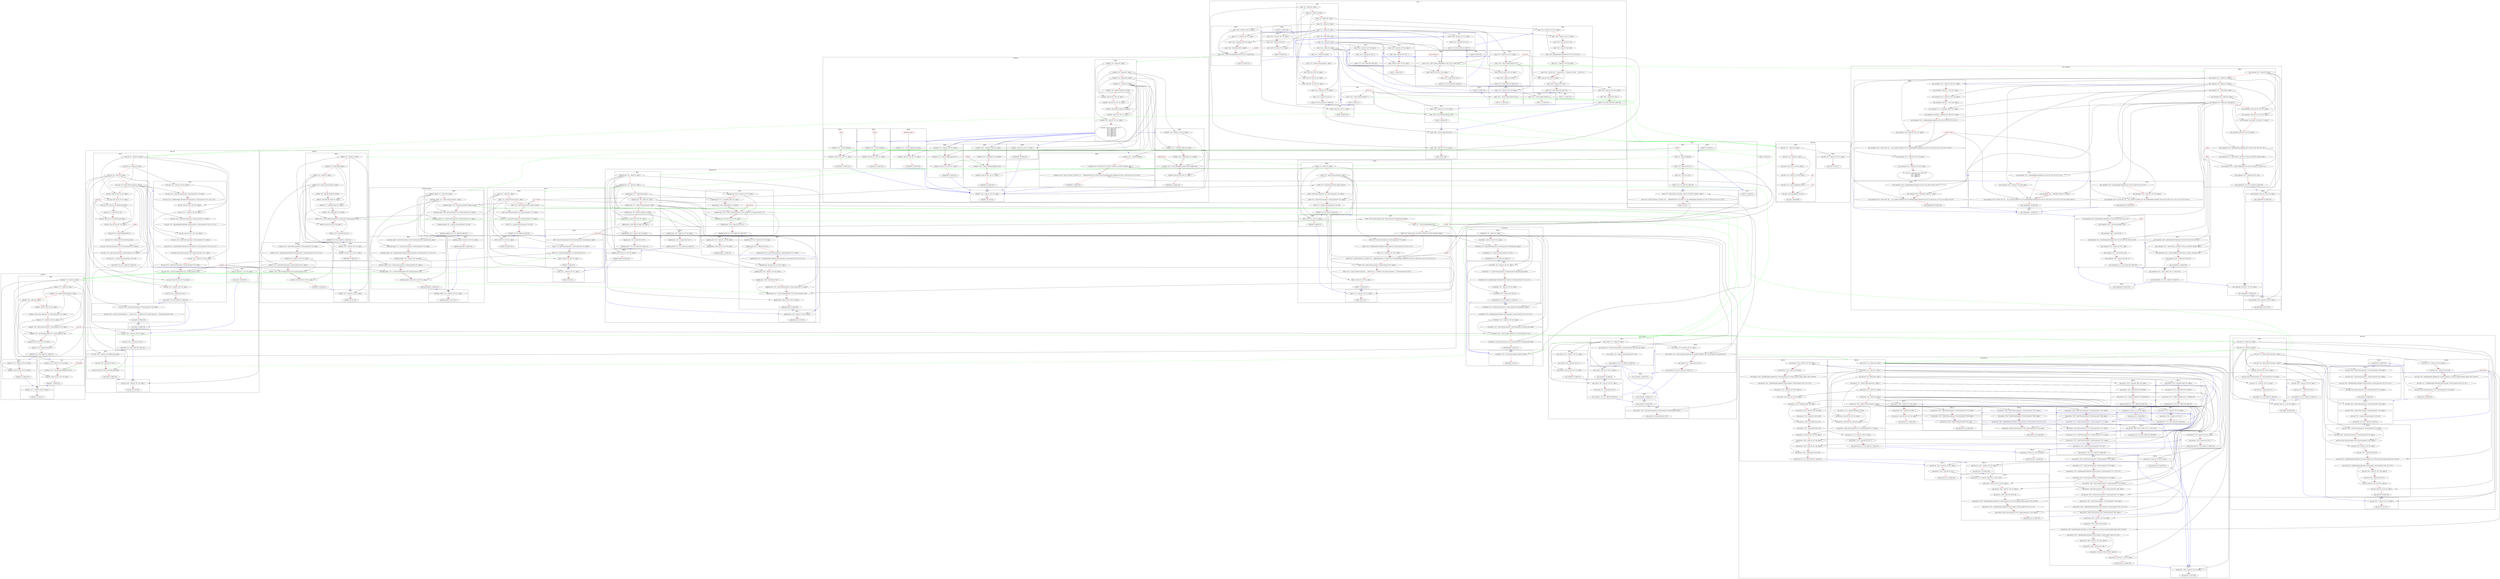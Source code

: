 digraph "CFG for all program" {
 compound = true;
subgraph cluster_enqueue{
label = enqueue;
labelloc = t;
labeljust = c;
subgraph cluster_BB0{
label = BB0;
labelloc = t;
labeljust = c;
"enqueue  %4 = alloca i32, align 4" -> "enqueue  store i32 %0, i32* %4, align 4";
"enqueue  %5 = alloca %struct.process*, align 8" -> "enqueue  store %struct.process* %1, %struct.process** %5, align 8";
"enqueue  %4 = alloca i32, align 4" -> "enqueue  %7 = load i32, i32* %4, align 4";
"enqueue  %5 = alloca %struct.process*, align 8" -> "enqueue  %8 = load %struct.process*, %struct.process** %5, align 8";
"enqueue  %7 = load i32, i32* %4, align 4" -> "enqueue  %9 = call i32 @put_end(i32 %7, %struct.process* %8)";
"enqueue  %8 = load %struct.process*, %struct.process** %5, align 8" -> "enqueue  %9 = call i32 @put_end(i32 %7, %struct.process* %8)";
"put_end" -> "enqueue  %9 = call i32 @put_end(i32 %7, %struct.process* %8)";
"put_end" [ color = red ];
"enqueue  %9 = call i32 @put_end(i32 %7, %struct.process* %8)" -> "enqueue  store i32 %9, i32* %6, align 4";
"enqueue  %6 = alloca i32, align 4" -> "enqueue  store i32 %9, i32* %6, align 4";
"enqueue  %9 = call i32 @put_end(i32 %7, %struct.process* %8)" -> "enqueue  %10 = icmp ne i32 %9, 0";
"enqueue  %10 = icmp ne i32 %9, 0" -> "enqueue0  br i1 %10, label %11, label %13";
edge[color = red];
"enqueue  %3 = alloca i32, align 4" -> "enqueue  %4 = alloca i32, align 4";
"enqueue  %4 = alloca i32, align 4" -> "enqueue  %5 = alloca %struct.process*, align 8";
"enqueue  %5 = alloca %struct.process*, align 8" -> "enqueue  %6 = alloca i32, align 4";
"enqueue  %6 = alloca i32, align 4" -> "enqueue  store i32 %0, i32* %4, align 4";
"enqueue  store i32 %0, i32* %4, align 4" -> "enqueue  store %struct.process* %1, %struct.process** %5, align 8";
"enqueue  store %struct.process* %1, %struct.process** %5, align 8" -> "enqueue  %7 = load i32, i32* %4, align 4";
"enqueue  %7 = load i32, i32* %4, align 4" -> "enqueue  %8 = load %struct.process*, %struct.process** %5, align 8";
"enqueue  %8 = load %struct.process*, %struct.process** %5, align 8" -> "enqueue  %9 = call i32 @put_end(i32 %7, %struct.process* %8)";
"enqueue  %9 = call i32 @put_end(i32 %7, %struct.process* %8)" -> "enqueue  store i32 %9, i32* %6, align 4";
"enqueue  store i32 %9, i32* %6, align 4" -> "enqueue  %10 = icmp ne i32 %9, 0";
"enqueue  %10 = icmp ne i32 %9, 0" -> "enqueue0  br i1 %10, label %11, label %13";
};
subgraph cluster_BB1{
label = BB1;
labelloc = t;
labeljust = c;
"enqueue  %6 = alloca i32, align 4" -> "enqueue  %12 = load i32, i32* %6, align 4";
"enqueue  %12 = load i32, i32* %6, align 4" -> "enqueue  store i32 %12, i32* %3, align 4";
"enqueue  %3 = alloca i32, align 4" -> "enqueue  store i32 %12, i32* %3, align 4";
edge[color = red];
"enqueue  %12 = load i32, i32* %6, align 4" -> "enqueue  store i32 %12, i32* %3, align 4";
"enqueue  store i32 %12, i32* %3, align 4" -> "enqueue1  br label %16";
};
subgraph cluster_BB2{
label = BB2;
labelloc = t;
labeljust = c;
"enqueue  %4 = alloca i32, align 4" -> "enqueue  %14 = load i32, i32* %4, align 4";
"enqueue  %14 = load i32, i32* %4, align 4" -> "enqueue  %15 = call i32 @reschedule(i32 %14)";
"reschedule" -> "enqueue  %15 = call i32 @reschedule(i32 %14)";
"reschedule" [ color = red ];
"enqueue  %15 = call i32 @reschedule(i32 %14)" -> "enqueue  store i32 %15, i32* %3, align 4";
"enqueue  %3 = alloca i32, align 4" -> "enqueue  store i32 %15, i32* %3, align 4";
edge[color = red];
"enqueue  %14 = load i32, i32* %4, align 4" -> "enqueue  %15 = call i32 @reschedule(i32 %14)";
"enqueue  %15 = call i32 @reschedule(i32 %14)" -> "enqueue  store i32 %15, i32* %3, align 4";
"enqueue  store i32 %15, i32* %3, align 4" -> "enqueue2  br label %16";
};
subgraph cluster_BB3{
label = BB3;
labelloc = t;
labeljust = c;
"enqueue  %3 = alloca i32, align 4" -> "enqueue  %17 = load i32, i32* %3, align 4";
"enqueue  %17 = load i32, i32* %3, align 4" -> "enqueue  ret i32 %17";
edge[color = red];
"enqueue  %17 = load i32, i32* %3, align 4" -> "enqueue  ret i32 %17";
};
};
subgraph cluster_main{
label = main;
labelloc = t;
labeljust = c;
subgraph cluster_BB4{
label = BB4;
labelloc = t;
labeljust = c;
"main  %3 = alloca i32, align 4" -> "main  store i32 0, i32* %3, align 4";
"main  %4 = alloca i32, align 4" -> "main  store i32 %0, i32* %4, align 4";
"main  %5 = alloca i8**, align 8" -> "main  store i8** %1, i8*** %5, align 8";
"main  %4 = alloca i32, align 4" -> "main  %13 = load i32, i32* %4, align 4";
"main  %13 = load i32, i32* %4, align 4" -> "main  %14 = icmp ne i32 %13, 4";
"main  %14 = icmp ne i32 %13, 4" -> "main4  br i1 %14, label %15, label %17";
edge[color = red];
"main  %3 = alloca i32, align 4" -> "main  %4 = alloca i32, align 4";
"main  %4 = alloca i32, align 4" -> "main  %5 = alloca i8**, align 8";
"main  %5 = alloca i8**, align 8" -> "main  %6 = alloca i32, align 4";
"main  %6 = alloca i32, align 4" -> "main  %7 = alloca i32, align 4";
"main  %7 = alloca i32, align 4" -> "main  %8 = alloca float, align 4";
"main  %8 = alloca float, align 4" -> "main  %9 = alloca i32, align 4";
"main  %9 = alloca i32, align 4" -> "main  %10 = alloca i32, align 4";
"main  %10 = alloca i32, align 4" -> "main  %11 = alloca i32, align 4";
"main  %11 = alloca i32, align 4" -> "main  %12 = alloca %struct.process*, align 8";
"main  %12 = alloca %struct.process*, align 8" -> "main  store i32 0, i32* %3, align 4";
"main  store i32 0, i32* %3, align 4" -> "main  store i32 %0, i32* %4, align 4";
"main  store i32 %0, i32* %4, align 4" -> "main  store i8** %1, i8*** %5, align 8";
"main  store i8** %1, i8*** %5, align 8" -> "main  %13 = load i32, i32* %4, align 4";
"main  %13 = load i32, i32* %4, align 4" -> "main  %14 = icmp ne i32 %13, 4";
"main  %14 = icmp ne i32 %13, 4" -> "main4  br i1 %14, label %15, label %17";
};
subgraph cluster_BB5{
label = BB5;
labelloc = t;
labeljust = c;
"exit_here" -> "main  %16 = call i32 @exit_here(i32 -1)";
"exit_here" [ color = red ];
edge[color = red];
"main  %16 = call i32 @exit_here(i32 -1)" -> "main5  br label %17";
};
subgraph cluster_BB6{
label = BB6;
labelloc = t;
labeljust = c;
"main  %7 = alloca i32, align 4" -> "main  store i32 3, i32* %7, align 4";
edge[color = red];
"main  store i32 3, i32* %7, align 4" -> "main6  br label %18";
};
subgraph cluster_BB7{
label = BB7;
labelloc = t;
labeljust = c;
"main  %7 = alloca i32, align 4" -> "main  %19 = load i32, i32* %7, align 4";
"main  %19 = load i32, i32* %7, align 4" -> "main  %20 = icmp sgt i32 %19, 0";
"main  %20 = icmp sgt i32 %19, 0" -> "main7  br i1 %20, label %21, label %51";
edge[color = red];
"main  %19 = load i32, i32* %7, align 4" -> "main  %20 = icmp sgt i32 %19, 0";
"main  %20 = icmp sgt i32 %19, 0" -> "main7  br i1 %20, label %21, label %51";
};
subgraph cluster_BB8{
label = BB8;
labelloc = t;
labeljust = c;
"main  %5 = alloca i8**, align 8" -> "main  %22 = load i8**, i8*** %5, align 8";
"main  %7 = alloca i32, align 4" -> "main  %23 = load i32, i32* %7, align 4";
"main  %23 = load i32, i32* %7, align 4" -> "main  %24 = sub nsw i32 4, %23";
"main  %24 = sub nsw i32 4, %23" -> "main  %25 = sext i32 %24 to i64";
"main  %22 = load i8**, i8*** %5, align 8" -> "main  %26 = getelementptr inbounds i8*, i8** %22, i64 %25";
"main  %25 = sext i32 %24 to i64" -> "main  %26 = getelementptr inbounds i8*, i8** %22, i64 %25";
"main  %26 = getelementptr inbounds i8*, i8** %22, i64 %25" -> "main  %27 = load i8*, i8** %26, align 8";
"main  %27 = load i8*, i8** %26, align 8" -> "main  %28 = call i32 (i8*, ...) bitcast (i32 (...)* @atoi to i32 (i8*, ...)*)(i8* %27)";
"main  %28 = call i32 (i8*, ...) bitcast (i32 (...)* @atoi to i32 (i8*, ...)*)(i8* %27)" -> "main  store i32 %28, i32* %9, align 4";
"main  %9 = alloca i32, align 4" -> "main  store i32 %28, i32* %9, align 4";
"main  %28 = call i32 (i8*, ...) bitcast (i32 (...)* @atoi to i32 (i8*, ...)*)(i8* %27)" -> "main  %29 = icmp slt i32 %28, 0";
"main  %29 = icmp slt i32 %28, 0" -> "main8  br i1 %29, label %30, label %32";
edge[color = red];
"main  %22 = load i8**, i8*** %5, align 8" -> "main  %23 = load i32, i32* %7, align 4";
"main  %23 = load i32, i32* %7, align 4" -> "main  %24 = sub nsw i32 4, %23";
"main  %24 = sub nsw i32 4, %23" -> "main  %25 = sext i32 %24 to i64";
"main  %25 = sext i32 %24 to i64" -> "main  %26 = getelementptr inbounds i8*, i8** %22, i64 %25";
"main  %26 = getelementptr inbounds i8*, i8** %22, i64 %25" -> "main  %27 = load i8*, i8** %26, align 8";
"main  %27 = load i8*, i8** %26, align 8" -> "main  %28 = call i32 (i8*, ...) bitcast (i32 (...)* @atoi to i32 (i8*, ...)*)(i8* %27)";
"main  %28 = call i32 (i8*, ...) bitcast (i32 (...)* @atoi to i32 (i8*, ...)*)(i8* %27)" -> "main  store i32 %28, i32* %9, align 4";
"main  store i32 %28, i32* %9, align 4" -> "main  %29 = icmp slt i32 %28, 0";
"main  %29 = icmp slt i32 %28, 0" -> "main8  br i1 %29, label %30, label %32";
};
subgraph cluster_BB10{
label = BB10;
labelloc = t;
labeljust = c;
"exit_here" -> "main  %31 = call i32 @exit_here(i32 -2)";
"exit_here" [ color = red ];
edge[color = red];
"main  %31 = call i32 @exit_here(i32 -2)" -> "main10  br label %32";
};
subgraph cluster_BB11{
label = BB11;
labelloc = t;
labeljust = c;
edge[color = red];
"main11  br label %33";
};
subgraph cluster_BB12{
label = BB12;
labelloc = t;
labeljust = c;
"main  %9 = alloca i32, align 4" -> "main  %34 = load i32, i32* %9, align 4";
"main  %34 = load i32, i32* %9, align 4" -> "main  %35 = icmp sgt i32 %34, 0";
"main  %35 = icmp sgt i32 %34, 0" -> "main12  br i1 %35, label %36, label %47";
edge[color = red];
"main  %34 = load i32, i32* %9, align 4" -> "main  %35 = icmp sgt i32 %34, 0";
"main  %35 = icmp sgt i32 %34, 0" -> "main12  br i1 %35, label %36, label %47";
};
subgraph cluster_BB13{
label = BB13;
labelloc = t;
labeljust = c;
"main  %7 = alloca i32, align 4" -> "main  %37 = load i32, i32* %7, align 4";
"main  %37 = load i32, i32* %7, align 4" -> "main  %38 = call i32 @new_job(i32 %37)";
"new_job" -> "main  %38 = call i32 @new_job(i32 %37)";
"new_job" [ color = red ];
"main  %38 = call i32 @new_job(i32 %37)" -> "main  store i32 %38, i32* %10, align 4";
"main  %10 = alloca i32, align 4" -> "main  store i32 %38, i32* %10, align 4";
"main  %38 = call i32 @new_job(i32 %37)" -> "main  %39 = icmp ne i32 %38, 0";
"main  %39 = icmp ne i32 %38, 0" -> "main13  br i1 %39, label %40, label %43";
edge[color = red];
"main  %37 = load i32, i32* %7, align 4" -> "main  %38 = call i32 @new_job(i32 %37)";
"main  %38 = call i32 @new_job(i32 %37)" -> "main  store i32 %38, i32* %10, align 4";
"main  store i32 %38, i32* %10, align 4" -> "main  %39 = icmp ne i32 %38, 0";
"main  %39 = icmp ne i32 %38, 0" -> "main13  br i1 %39, label %40, label %43";
};
subgraph cluster_BB15{
label = BB15;
labelloc = t;
labeljust = c;
"main  %10 = alloca i32, align 4" -> "main  %41 = load i32, i32* %10, align 4";
"main  %41 = load i32, i32* %10, align 4" -> "main  %42 = call i32 @exit_here(i32 %41)";
"exit_here" -> "main  %42 = call i32 @exit_here(i32 %41)";
"exit_here" [ color = red ];
edge[color = red];
"main  %41 = load i32, i32* %10, align 4" -> "main  %42 = call i32 @exit_here(i32 %41)";
"main  %42 = call i32 @exit_here(i32 %41)" -> "main15  br label %43";
};
subgraph cluster_BB16{
label = BB16;
labelloc = t;
labeljust = c;
edge[color = red];
"main16  br label %44";
};
subgraph cluster_BB17{
label = BB17;
labelloc = t;
labeljust = c;
"main  %9 = alloca i32, align 4" -> "main  %45 = load i32, i32* %9, align 4";
"main  %45 = load i32, i32* %9, align 4" -> "main  %46 = add nsw i32 %45, -1";
"main  %46 = add nsw i32 %45, -1" -> "main  store i32 %46, i32* %9, align 4";
"main  %9 = alloca i32, align 4" -> "main  store i32 %46, i32* %9, align 4";
edge[color = red];
"main  %45 = load i32, i32* %9, align 4" -> "main  %46 = add nsw i32 %45, -1";
"main  %46 = add nsw i32 %45, -1" -> "main  store i32 %46, i32* %9, align 4";
"main  store i32 %46, i32* %9, align 4" -> "main17  br label %33";
};
subgraph cluster_BB14{
label = BB14;
labelloc = t;
labeljust = c;
edge[color = red];
"main14  br label %48";
};
subgraph cluster_BB18{
label = BB18;
labelloc = t;
labeljust = c;
"main  %7 = alloca i32, align 4" -> "main  %49 = load i32, i32* %7, align 4";
"main  %49 = load i32, i32* %7, align 4" -> "main  %50 = add nsw i32 %49, -1";
"main  %50 = add nsw i32 %49, -1" -> "main  store i32 %50, i32* %7, align 4";
"main  %7 = alloca i32, align 4" -> "main  store i32 %50, i32* %7, align 4";
edge[color = red];
"main  %49 = load i32, i32* %7, align 4" -> "main  %50 = add nsw i32 %49, -1";
"main  %50 = add nsw i32 %49, -1" -> "main  store i32 %50, i32* %7, align 4";
"main  store i32 %50, i32* %7, align 4" -> "main18  br label %18";
};
subgraph cluster_BB9{
label = BB9;
labelloc = t;
labeljust = c;
edge[color = red];
"main9  br label %52";
};
subgraph cluster_BB19{
label = BB19;
labelloc = t;
labeljust = c;
"main  %6 = alloca i32, align 4" -> "main  %53 = call i32 @get_command(i32* %6, i32* %7, float* %8)";
"main  %7 = alloca i32, align 4" -> "main  %53 = call i32 @get_command(i32* %6, i32* %7, float* %8)";
"main  %8 = alloca float, align 4" -> "main  %53 = call i32 @get_command(i32* %6, i32* %7, float* %8)";
"get_command" -> "main  %53 = call i32 @get_command(i32* %6, i32* %7, float* %8)";
"get_command" [ color = red ];
"main  %53 = call i32 @get_command(i32* %6, i32* %7, float* %8)" -> "main  store i32 %53, i32* %10, align 4";
"main  %10 = alloca i32, align 4" -> "main  store i32 %53, i32* %10, align 4";
"main  %53 = call i32 @get_command(i32* %6, i32* %7, float* %8)" -> "main  %54 = icmp sgt i32 %53, 0";
"main  %54 = icmp sgt i32 %53, 0" -> "main19  br i1 %54, label %55, label %61";
edge[color = red];
"main  %53 = call i32 @get_command(i32* %6, i32* %7, float* %8)" -> "main  store i32 %53, i32* %10, align 4";
"main  store i32 %53, i32* %10, align 4" -> "main  %54 = icmp sgt i32 %53, 0";
"main  %54 = icmp sgt i32 %53, 0" -> "main19  br i1 %54, label %55, label %61";
};
subgraph cluster_BB20{
label = BB20;
labelloc = t;
labeljust = c;
"main  %6 = alloca i32, align 4" -> "main  %56 = load i32, i32* %6, align 4";
"main  %7 = alloca i32, align 4" -> "main  %57 = load i32, i32* %7, align 4";
"main  %8 = alloca float, align 4" -> "main  %58 = load float, float* %8, align 4";
"main  %58 = load float, float* %8, align 4" -> "main  %59 = fpext float %58 to double";
"main  %56 = load i32, i32* %6, align 4" -> "main  %60 = call i32 @schedule(i32 %56, i32 %57, double %59)";
"main  %57 = load i32, i32* %7, align 4" -> "main  %60 = call i32 @schedule(i32 %56, i32 %57, double %59)";
"main  %59 = fpext float %58 to double" -> "main  %60 = call i32 @schedule(i32 %56, i32 %57, double %59)";
"schedule" -> "main  %60 = call i32 @schedule(i32 %56, i32 %57, double %59)";
"schedule" [ color = red ];
edge[color = red];
"main  %56 = load i32, i32* %6, align 4" -> "main  %57 = load i32, i32* %7, align 4";
"main  %57 = load i32, i32* %7, align 4" -> "main  %58 = load float, float* %8, align 4";
"main  %58 = load float, float* %8, align 4" -> "main  %59 = fpext float %58 to double";
"main  %59 = fpext float %58 to double" -> "main  %60 = call i32 @schedule(i32 %56, i32 %57, double %59)";
"main  %60 = call i32 @schedule(i32 %56, i32 %57, double %59)" -> "main20  br label %52";
};
subgraph cluster_BB21{
label = BB21;
labelloc = t;
labeljust = c;
"main  %10 = alloca i32, align 4" -> "main  %62 = load i32, i32* %10, align 4";
"main  %62 = load i32, i32* %10, align 4" -> "main  %63 = icmp slt i32 %62, 0";
"main  %63 = icmp slt i32 %62, 0" -> "main21  br i1 %63, label %64, label %67";
edge[color = red];
"main  %62 = load i32, i32* %10, align 4" -> "main  %63 = icmp slt i32 %62, 0";
"main  %63 = icmp slt i32 %62, 0" -> "main21  br i1 %63, label %64, label %67";
};
subgraph cluster_BB22{
label = BB22;
labelloc = t;
labeljust = c;
"main  %10 = alloca i32, align 4" -> "main  %65 = load i32, i32* %10, align 4";
"main  %65 = load i32, i32* %10, align 4" -> "main  %66 = call i32 @exit_here(i32 %65)";
"exit_here" -> "main  %66 = call i32 @exit_here(i32 %65)";
"exit_here" [ color = red ];
edge[color = red];
"main  %65 = load i32, i32* %10, align 4" -> "main  %66 = call i32 @exit_here(i32 %65)";
"main  %66 = call i32 @exit_here(i32 %65)" -> "main22  br label %67";
};
subgraph cluster_BB23{
label = BB23;
labelloc = t;
labeljust = c;
"exit_here" -> "main  %68 = call i32 @exit_here(i32 0)";
"exit_here" [ color = red ];
"main  %3 = alloca i32, align 4" -> "main  %69 = load i32, i32* %3, align 4";
"main  %69 = load i32, i32* %3, align 4" -> "main  ret i32 %69";
edge[color = red];
"main  %68 = call i32 @exit_here(i32 0)" -> "main  %69 = load i32, i32* %3, align 4";
"main  %69 = load i32, i32* %3, align 4" -> "main  ret i32 %69";
};
};
subgraph cluster_get_command{
label = get_command;
labelloc = t;
labeljust = c;
subgraph cluster_BB24{
label = BB24;
labelloc = t;
labeljust = c;
"get_command  %5 = alloca i32*, align 8" -> "get_command  store i32* %0, i32** %5, align 8";
"get_command  %6 = alloca i32*, align 8" -> "get_command  store i32* %1, i32** %6, align 8";
"get_command  %7 = alloca float*, align 8" -> "get_command  store float* %2, float** %7, align 8";
"get_command  %8 = alloca i32, align 4" -> "get_command  store i32 0, i32* %8, align 4";
"get_command  %9 = alloca [20 x i8], align 16" -> "get_command  %10 = getelementptr inbounds [20 x i8], [20 x i8]* %9, i32 0, i32 0";
"stdin" -> "get_command  %11 = load %struct._IO_FILE*, %struct._IO_FILE** @stdin, align 8";
"stdin" [ color = red ];
"get_command  %10 = getelementptr inbounds [20 x i8], [20 x i8]* %9, i32 0, i32 0" -> "get_command  %12 = call i8* @fgets(i8* %10, i32 20, %struct._IO_FILE* %11)";
"get_command  %11 = load %struct._IO_FILE*, %struct._IO_FILE** @stdin, align 8" -> "get_command  %12 = call i8* @fgets(i8* %10, i32 20, %struct._IO_FILE* %11)";
"fgets" -> "get_command  %12 = call i8* @fgets(i8* %10, i32 20, %struct._IO_FILE* %11)";
"fgets" [ color = red ];
"get_command  %12 = call i8* @fgets(i8* %10, i32 20, %struct._IO_FILE* %11)" -> "get_command  %13 = icmp ne i8* %12, null";
"get_command  %13 = icmp ne i8* %12, null" -> "get_command24  br i1 %13, label %14, label %54";
edge[color = red];
"get_command  %4 = alloca i32, align 4" -> "get_command  %5 = alloca i32*, align 8";
"get_command  %5 = alloca i32*, align 8" -> "get_command  %6 = alloca i32*, align 8";
"get_command  %6 = alloca i32*, align 8" -> "get_command  %7 = alloca float*, align 8";
"get_command  %7 = alloca float*, align 8" -> "get_command  %8 = alloca i32, align 4";
"get_command  %8 = alloca i32, align 4" -> "get_command  %9 = alloca [20 x i8], align 16";
"get_command  %9 = alloca [20 x i8], align 16" -> "get_command  store i32* %0, i32** %5, align 8";
"get_command  store i32* %0, i32** %5, align 8" -> "get_command  store i32* %1, i32** %6, align 8";
"get_command  store i32* %1, i32** %6, align 8" -> "get_command  store float* %2, float** %7, align 8";
"get_command  store float* %2, float** %7, align 8" -> "get_command  store i32 0, i32* %8, align 4";
"get_command  store i32 0, i32* %8, align 4" -> "get_command  %10 = getelementptr inbounds [20 x i8], [20 x i8]* %9, i32 0, i32 0";
"get_command  %10 = getelementptr inbounds [20 x i8], [20 x i8]* %9, i32 0, i32 0" -> "get_command  %11 = load %struct._IO_FILE*, %struct._IO_FILE** @stdin, align 8";
"get_command  %11 = load %struct._IO_FILE*, %struct._IO_FILE** @stdin, align 8" -> "get_command  %12 = call i8* @fgets(i8* %10, i32 20, %struct._IO_FILE* %11)";
"get_command  %12 = call i8* @fgets(i8* %10, i32 20, %struct._IO_FILE* %11)" -> "get_command  %13 = icmp ne i8* %12, null";
"get_command  %13 = icmp ne i8* %12, null" -> "get_command24  br i1 %13, label %14, label %54";
};
subgraph cluster_BB25{
label = BB25;
labelloc = t;
labeljust = c;
"get_command  %5 = alloca i32*, align 8" -> "get_command  %15 = load i32*, i32** %5, align 8";
"get_command  %15 = load i32*, i32** %5, align 8" -> "get_command  store i32 -1, i32* %15, align 4";
"get_command  %6 = alloca i32*, align 8" -> "get_command  %16 = load i32*, i32** %6, align 8";
"get_command  %16 = load i32*, i32** %6, align 8" -> "get_command  store i32 -1, i32* %16, align 4";
"get_command  %7 = alloca float*, align 8" -> "get_command  %17 = load float*, float** %7, align 8";
"get_command  %17 = load float*, float** %7, align 8" -> "get_command  store float -1.000000e+00, float* %17, align 4";
"get_command  %9 = alloca [20 x i8], align 16" -> "get_command  %18 = getelementptr inbounds [20 x i8], [20 x i8]* %9, i32 0, i32 0";
"get_command  %5 = alloca i32*, align 8" -> "get_command  %19 = load i32*, i32** %5, align 8";
"get_command  %18 = getelementptr inbounds [20 x i8], [20 x i8]* %9, i32 0, i32 0" -> "get_command  %20 = call i32 (i8*, i8*, ...) @__isoc99_sscanf(i8* %18, i8* getelementptr inbounds ([3 x i8], [3 x i8]* @.str, i32 0, i32 0), i32* %19) #5";
"get_command  %19 = load i32*, i32** %5, align 8" -> "get_command  %20 = call i32 (i8*, i8*, ...) @__isoc99_sscanf(i8* %18, i8* getelementptr inbounds ([3 x i8], [3 x i8]* @.str, i32 0, i32 0), i32* %19) #5";
"__isoc99_sscanf" -> "get_command  %20 = call i32 (i8*, i8*, ...) @__isoc99_sscanf(i8* %18, i8* getelementptr inbounds ([3 x i8], [3 x i8]* @.str, i32 0, i32 0), i32* %19) #5";
"__isoc99_sscanf" [ color = red ];
"get_command  %5 = alloca i32*, align 8" -> "get_command  %21 = load i32*, i32** %5, align 8";
"get_command  %21 = load i32*, i32** %5, align 8" -> "get_command  %22 = load i32, i32* %21, align 4";
"get_command  %22 = load i32, i32* %21, align 4" -> "get_command  switch i32 %22, label %36 [
    i32 1, label %23
    i32 4, label %27
    i32 2, label %31
  ]";
edge[color = red];
"get_command  %15 = load i32*, i32** %5, align 8" -> "get_command  store i32 -1, i32* %15, align 4";
"get_command  store i32 -1, i32* %15, align 4" -> "get_command  %16 = load i32*, i32** %6, align 8";
"get_command  %16 = load i32*, i32** %6, align 8" -> "get_command  store i32 -1, i32* %16, align 4";
"get_command  store i32 -1, i32* %16, align 4" -> "get_command  %17 = load float*, float** %7, align 8";
"get_command  %17 = load float*, float** %7, align 8" -> "get_command  store float -1.000000e+00, float* %17, align 4";
"get_command  store float -1.000000e+00, float* %17, align 4" -> "get_command  %18 = getelementptr inbounds [20 x i8], [20 x i8]* %9, i32 0, i32 0";
"get_command  %18 = getelementptr inbounds [20 x i8], [20 x i8]* %9, i32 0, i32 0" -> "get_command  %19 = load i32*, i32** %5, align 8";
"get_command  %19 = load i32*, i32** %5, align 8" -> "get_command  %20 = call i32 (i8*, i8*, ...) @__isoc99_sscanf(i8* %18, i8* getelementptr inbounds ([3 x i8], [3 x i8]* @.str, i32 0, i32 0), i32* %19) #5";
"get_command  %20 = call i32 (i8*, i8*, ...) @__isoc99_sscanf(i8* %18, i8* getelementptr inbounds ([3 x i8], [3 x i8]* @.str, i32 0, i32 0), i32* %19) #5" -> "get_command  %21 = load i32*, i32** %5, align 8";
"get_command  %21 = load i32*, i32** %5, align 8" -> "get_command  %22 = load i32, i32* %21, align 4";
"get_command  %22 = load i32, i32* %21, align 4" -> "get_command  switch i32 %22, label %36 [
    i32 1, label %23
    i32 4, label %27
    i32 2, label %31
  ]";
};
subgraph cluster_BB28{
label = BB28;
labelloc = t;
labeljust = c;
"get_command  %9 = alloca [20 x i8], align 16" -> "get_command  %24 = getelementptr inbounds [20 x i8], [20 x i8]* %9, i32 0, i32 0";
"get_command  %6 = alloca i32*, align 8" -> "get_command  %25 = load i32*, i32** %6, align 8";
"get_command  %24 = getelementptr inbounds [20 x i8], [20 x i8]* %9, i32 0, i32 0" -> "get_command  %26 = call i32 (i8*, i8*, ...) @__isoc99_sscanf(i8* %24, i8* getelementptr inbounds ([6 x i8], [6 x i8]* @.str.1, i32 0, i32 0), i32* %25) #5";
"get_command  %25 = load i32*, i32** %6, align 8" -> "get_command  %26 = call i32 (i8*, i8*, ...) @__isoc99_sscanf(i8* %24, i8* getelementptr inbounds ([6 x i8], [6 x i8]* @.str.1, i32 0, i32 0), i32* %25) #5";
"__isoc99_sscanf" -> "get_command  %26 = call i32 (i8*, i8*, ...) @__isoc99_sscanf(i8* %24, i8* getelementptr inbounds ([6 x i8], [6 x i8]* @.str.1, i32 0, i32 0), i32* %25) #5";
"__isoc99_sscanf" [ color = red ];
edge[color = red];
"get_command  %24 = getelementptr inbounds [20 x i8], [20 x i8]* %9, i32 0, i32 0" -> "get_command  %25 = load i32*, i32** %6, align 8";
"get_command  %25 = load i32*, i32** %6, align 8" -> "get_command  %26 = call i32 (i8*, i8*, ...) @__isoc99_sscanf(i8* %24, i8* getelementptr inbounds ([6 x i8], [6 x i8]* @.str.1, i32 0, i32 0), i32* %25) #5";
"get_command  %26 = call i32 (i8*, i8*, ...) @__isoc99_sscanf(i8* %24, i8* getelementptr inbounds ([6 x i8], [6 x i8]* @.str.1, i32 0, i32 0), i32* %25) #5" -> "get_command28  br label %36";
};
subgraph cluster_BB29{
label = BB29;
labelloc = t;
labeljust = c;
"get_command  %9 = alloca [20 x i8], align 16" -> "get_command  %28 = getelementptr inbounds [20 x i8], [20 x i8]* %9, i32 0, i32 0";
"get_command  %7 = alloca float*, align 8" -> "get_command  %29 = load float*, float** %7, align 8";
"get_command  %28 = getelementptr inbounds [20 x i8], [20 x i8]* %9, i32 0, i32 0" -> "get_command  %30 = call i32 (i8*, i8*, ...) @__isoc99_sscanf(i8* %28, i8* getelementptr inbounds ([6 x i8], [6 x i8]* @.str.2, i32 0, i32 0), float* %29) #5";
"get_command  %29 = load float*, float** %7, align 8" -> "get_command  %30 = call i32 (i8*, i8*, ...) @__isoc99_sscanf(i8* %28, i8* getelementptr inbounds ([6 x i8], [6 x i8]* @.str.2, i32 0, i32 0), float* %29) #5";
"__isoc99_sscanf" -> "get_command  %30 = call i32 (i8*, i8*, ...) @__isoc99_sscanf(i8* %28, i8* getelementptr inbounds ([6 x i8], [6 x i8]* @.str.2, i32 0, i32 0), float* %29) #5";
"__isoc99_sscanf" [ color = red ];
edge[color = red];
"get_command  %28 = getelementptr inbounds [20 x i8], [20 x i8]* %9, i32 0, i32 0" -> "get_command  %29 = load float*, float** %7, align 8";
"get_command  %29 = load float*, float** %7, align 8" -> "get_command  %30 = call i32 (i8*, i8*, ...) @__isoc99_sscanf(i8* %28, i8* getelementptr inbounds ([6 x i8], [6 x i8]* @.str.2, i32 0, i32 0), float* %29) #5";
"get_command  %30 = call i32 (i8*, i8*, ...) @__isoc99_sscanf(i8* %28, i8* getelementptr inbounds ([6 x i8], [6 x i8]* @.str.2, i32 0, i32 0), float* %29) #5" -> "get_command29  br label %36";
};
subgraph cluster_BB30{
label = BB30;
labelloc = t;
labeljust = c;
"get_command  %9 = alloca [20 x i8], align 16" -> "get_command  %32 = getelementptr inbounds [20 x i8], [20 x i8]* %9, i32 0, i32 0";
"get_command  %6 = alloca i32*, align 8" -> "get_command  %33 = load i32*, i32** %6, align 8";
"get_command  %7 = alloca float*, align 8" -> "get_command  %34 = load float*, float** %7, align 8";
"get_command  %32 = getelementptr inbounds [20 x i8], [20 x i8]* %9, i32 0, i32 0" -> "get_command  %35 = call i32 (i8*, i8*, ...) @__isoc99_sscanf(i8* %32, i8* getelementptr inbounds ([8 x i8], [8 x i8]* @.str.3, i32 0, i32 0), i32* %33, float* %34) #5";
"get_command  %33 = load i32*, i32** %6, align 8" -> "get_command  %35 = call i32 (i8*, i8*, ...) @__isoc99_sscanf(i8* %32, i8* getelementptr inbounds ([8 x i8], [8 x i8]* @.str.3, i32 0, i32 0), i32* %33, float* %34) #5";
"get_command  %34 = load float*, float** %7, align 8" -> "get_command  %35 = call i32 (i8*, i8*, ...) @__isoc99_sscanf(i8* %32, i8* getelementptr inbounds ([8 x i8], [8 x i8]* @.str.3, i32 0, i32 0), i32* %33, float* %34) #5";
"__isoc99_sscanf" -> "get_command  %35 = call i32 (i8*, i8*, ...) @__isoc99_sscanf(i8* %32, i8* getelementptr inbounds ([8 x i8], [8 x i8]* @.str.3, i32 0, i32 0), i32* %33, float* %34) #5";
"__isoc99_sscanf" [ color = red ];
edge[color = red];
"get_command  %32 = getelementptr inbounds [20 x i8], [20 x i8]* %9, i32 0, i32 0" -> "get_command  %33 = load i32*, i32** %6, align 8";
"get_command  %33 = load i32*, i32** %6, align 8" -> "get_command  %34 = load float*, float** %7, align 8";
"get_command  %34 = load float*, float** %7, align 8" -> "get_command  %35 = call i32 (i8*, i8*, ...) @__isoc99_sscanf(i8* %32, i8* getelementptr inbounds ([8 x i8], [8 x i8]* @.str.3, i32 0, i32 0), i32* %33, float* %34) #5";
"get_command  %35 = call i32 (i8*, i8*, ...) @__isoc99_sscanf(i8* %32, i8* getelementptr inbounds ([8 x i8], [8 x i8]* @.str.3, i32 0, i32 0), i32* %33, float* %34) #5" -> "get_command30  br label %36";
};
subgraph cluster_BB27{
label = BB27;
labelloc = t;
labeljust = c;
edge[color = red];
"get_command27  br label %37";
};
subgraph cluster_BB31{
label = BB31;
labelloc = t;
labeljust = c;
"get_command  %9 = alloca [20 x i8], align 16" -> "get_command  %38 = getelementptr inbounds [20 x i8], [20 x i8]* %9, i32 0, i32 0";
"get_command  %38 = getelementptr inbounds [20 x i8], [20 x i8]* %9, i32 0, i32 0" -> "get_command  %39 = call i64 @strlen(i8* %38)";
"strlen" -> "get_command  %39 = call i64 @strlen(i8* %38)";
"strlen" [ color = red ];
"get_command  %39 = call i64 @strlen(i8* %38)" -> "get_command  %40 = sub i64 %39, 1";
"get_command  %9 = alloca [20 x i8], align 16" -> "get_command  %41 = getelementptr inbounds [20 x i8], [20 x i8]* %9, i64 0, i64 %40";
"get_command  %40 = sub i64 %39, 1" -> "get_command  %41 = getelementptr inbounds [20 x i8], [20 x i8]* %9, i64 0, i64 %40";
"get_command  %41 = getelementptr inbounds [20 x i8], [20 x i8]* %9, i64 0, i64 %40" -> "get_command  %42 = load i8, i8* %41, align 1";
"get_command  %42 = load i8, i8* %41, align 1" -> "get_command  %43 = sext i8 %42 to i32";
"get_command  %43 = sext i8 %42 to i32" -> "get_command  %44 = icmp ne i32 %43, 10";
"get_command  %44 = icmp ne i32 %43, 10" -> "get_command31  br i1 %44, label %45, label %50";
edge[color = red];
"get_command  %38 = getelementptr inbounds [20 x i8], [20 x i8]* %9, i32 0, i32 0" -> "get_command  %39 = call i64 @strlen(i8* %38)";
"get_command  %39 = call i64 @strlen(i8* %38)" -> "get_command  %40 = sub i64 %39, 1";
"get_command  %40 = sub i64 %39, 1" -> "get_command  %41 = getelementptr inbounds [20 x i8], [20 x i8]* %9, i64 0, i64 %40";
"get_command  %41 = getelementptr inbounds [20 x i8], [20 x i8]* %9, i64 0, i64 %40" -> "get_command  %42 = load i8, i8* %41, align 1";
"get_command  %42 = load i8, i8* %41, align 1" -> "get_command  %43 = sext i8 %42 to i32";
"get_command  %43 = sext i8 %42 to i32" -> "get_command  %44 = icmp ne i32 %43, 10";
"get_command  %44 = icmp ne i32 %43, 10" -> "get_command31  br i1 %44, label %45, label %50";
};
subgraph cluster_BB32{
label = BB32;
labelloc = t;
labeljust = c;
"get_command  %9 = alloca [20 x i8], align 16" -> "get_command  %46 = getelementptr inbounds [20 x i8], [20 x i8]* %9, i32 0, i32 0";
"stdin" -> "get_command  %47 = load %struct._IO_FILE*, %struct._IO_FILE** @stdin, align 8";
"stdin" [ color = red ];
"get_command  %46 = getelementptr inbounds [20 x i8], [20 x i8]* %9, i32 0, i32 0" -> "get_command  %48 = call i8* @fgets(i8* %46, i32 20, %struct._IO_FILE* %47)";
"get_command  %47 = load %struct._IO_FILE*, %struct._IO_FILE** @stdin, align 8" -> "get_command  %48 = call i8* @fgets(i8* %46, i32 20, %struct._IO_FILE* %47)";
"fgets" -> "get_command  %48 = call i8* @fgets(i8* %46, i32 20, %struct._IO_FILE* %47)";
"fgets" [ color = red ];
"get_command  %48 = call i8* @fgets(i8* %46, i32 20, %struct._IO_FILE* %47)" -> "get_command  %49 = icmp ne i8* %48, null";
edge[color = red];
"get_command  %46 = getelementptr inbounds [20 x i8], [20 x i8]* %9, i32 0, i32 0" -> "get_command  %47 = load %struct._IO_FILE*, %struct._IO_FILE** @stdin, align 8";
"get_command  %47 = load %struct._IO_FILE*, %struct._IO_FILE** @stdin, align 8" -> "get_command  %48 = call i8* @fgets(i8* %46, i32 20, %struct._IO_FILE* %47)";
"get_command  %48 = call i8* @fgets(i8* %46, i32 20, %struct._IO_FILE* %47)" -> "get_command  %49 = icmp ne i8* %48, null";
"get_command  %49 = icmp ne i8* %48, null" -> "get_command32  br label %50";
};
subgraph cluster_BB33{
label = BB33;
labelloc = t;
labeljust = c;
"get_command  %49 = icmp ne i8* %48, null" -> "get_command  %51 = phi i1 [ false, %37 ], [ %49, %45 ]";
"get_command  %51 = phi i1 [ false, %37 ], [ %49, %45 ]" -> "get_command33  br i1 %51, label %52, label %53";
edge[color = red];
"get_command  %51 = phi i1 [ false, %37 ], [ %49, %45 ]" -> "get_command33  br i1 %51, label %52, label %53";
};
subgraph cluster_BB34{
label = BB34;
labelloc = t;
labeljust = c;
edge[color = red];
"get_command34  br label %37";
};
subgraph cluster_BB35{
label = BB35;
labelloc = t;
labeljust = c;
"get_command  %4 = alloca i32, align 4" -> "get_command  store i32 1, i32* %4, align 4";
edge[color = red];
"get_command  store i32 1, i32* %4, align 4" -> "get_command35  br label %55";
};
subgraph cluster_BB26{
label = BB26;
labelloc = t;
labeljust = c;
"get_command  %4 = alloca i32, align 4" -> "get_command  store i32 0, i32* %4, align 4";
edge[color = red];
"get_command  store i32 0, i32* %4, align 4" -> "get_command26  br label %55";
};
subgraph cluster_BB36{
label = BB36;
labelloc = t;
labeljust = c;
"get_command  %4 = alloca i32, align 4" -> "get_command  %56 = load i32, i32* %4, align 4";
"get_command  %56 = load i32, i32* %4, align 4" -> "get_command  ret i32 %56";
edge[color = red];
"get_command  %56 = load i32, i32* %4, align 4" -> "get_command  ret i32 %56";
};
};
subgraph cluster_exit_here{
label = exit_here;
labelloc = t;
labeljust = c;
subgraph cluster_BB37{
label = BB37;
labelloc = t;
labeljust = c;
"exit_here  %3 = alloca i32, align 4" -> "exit_here  store i32 %0, i32* %3, align 4";
"exit_here  %3 = alloca i32, align 4" -> "exit_here  %4 = load i32, i32* %3, align 4";
"exit_here  %4 = load i32, i32* %3, align 4" -> "exit_here  %5 = call i32 @abs(i32 %4) #5";
"abs" -> "exit_here  %5 = call i32 @abs(i32 %4) #5";
"abs" [ color = red ];
"exit_here  %5 = call i32 @abs(i32 %4) #5" -> "exit_here  call void @exit(i32 %5) #6";
"exit" -> "exit_here  call void @exit(i32 %5) #6";
"exit" [ color = red ];
edge[color = red];
"exit_here  %2 = alloca i32, align 4" -> "exit_here  %3 = alloca i32, align 4";
"exit_here  %3 = alloca i32, align 4" -> "exit_here  store i32 %0, i32* %3, align 4";
"exit_here  store i32 %0, i32* %3, align 4" -> "exit_here  %4 = load i32, i32* %3, align 4";
"exit_here  %4 = load i32, i32* %3, align 4" -> "exit_here  %5 = call i32 @abs(i32 %4) #5";
"exit_here  %5 = call i32 @abs(i32 %4) #5" -> "exit_here  call void @exit(i32 %5) #6";
"exit_here  call void @exit(i32 %5) #6" -> "exit_here  unreachable";
};
subgraph cluster_BB38{
label = BB38;
labelloc = t;
labeljust = c;
"exit_here  %2 = alloca i32, align 4" -> "exit_here  %7 = load i32, i32* %2, align 4";
"exit_here  %7 = load i32, i32* %2, align 4" -> "exit_here  ret i32 %7";
edge[color = red];
"exit_here  %7 = load i32, i32* %2, align 4" -> "exit_here  ret i32 %7";
};
};
subgraph cluster_new_job{
label = new_job;
labelloc = t;
labeljust = c;
subgraph cluster_BB39{
label = BB39;
labelloc = t;
labeljust = c;
"new_job  %2 = alloca i32, align 4" -> "new_job  store i32 %0, i32* %2, align 4";
"new_job  %4 = alloca i32, align 4" -> "new_job  store i32 0, i32* %4, align 4";
"next_pid" -> "new_job  %6 = load i32, i32* @next_pid, align 4";
"next_pid" [ color = red ];
"new_job  %6 = load i32, i32* @next_pid, align 4" -> "new_job  %7 = add nsw i32 %6, 1";
"new_job  %7 = add nsw i32 %6, 1" -> "new_job  store i32 %7, i32* @next_pid, align 4";
"next_pid" -> "new_job  store i32 %7, i32* @next_pid, align 4";
"next_pid" [ color = red ];
"new_job  %6 = load i32, i32* @next_pid, align 4" -> "new_job  store i32 %6, i32* %3, align 4";
"new_job  %3 = alloca i32, align 4" -> "new_job  store i32 %6, i32* %3, align 4";
"malloc" -> "new_job  %8 = call i8* @malloc(i64 16)";
"malloc" [ color = red ];
"new_job  %8 = call i8* @malloc(i64 16)" -> "new_job  %9 = bitcast i8* %8 to %struct.process*";
"new_job  %9 = bitcast i8* %8 to %struct.process*" -> "new_job  store %struct.process* %9, %struct.process** %5, align 8";
"new_job  %5 = alloca %struct.process*, align 8" -> "new_job  store %struct.process* %9, %struct.process** %5, align 8";
"new_job  %5 = alloca %struct.process*, align 8" -> "new_job  %10 = load %struct.process*, %struct.process** %5, align 8";
"new_job  %10 = load %struct.process*, %struct.process** %5, align 8" -> "new_job  %11 = icmp ne %struct.process* %10, null";
"new_job  %11 = icmp ne %struct.process* %10, null" -> "new_job39  br i1 %11, label %13, label %12";
edge[color = red];
"new_job  %2 = alloca i32, align 4" -> "new_job  %3 = alloca i32, align 4";
"new_job  %3 = alloca i32, align 4" -> "new_job  %4 = alloca i32, align 4";
"new_job  %4 = alloca i32, align 4" -> "new_job  %5 = alloca %struct.process*, align 8";
"new_job  %5 = alloca %struct.process*, align 8" -> "new_job  store i32 %0, i32* %2, align 4";
"new_job  store i32 %0, i32* %2, align 4" -> "new_job  store i32 0, i32* %4, align 4";
"new_job  store i32 0, i32* %4, align 4" -> "new_job  %6 = load i32, i32* @next_pid, align 4";
"new_job  %6 = load i32, i32* @next_pid, align 4" -> "new_job  %7 = add nsw i32 %6, 1";
"new_job  %7 = add nsw i32 %6, 1" -> "new_job  store i32 %7, i32* @next_pid, align 4";
"new_job  store i32 %7, i32* @next_pid, align 4" -> "new_job  store i32 %6, i32* %3, align 4";
"new_job  store i32 %6, i32* %3, align 4" -> "new_job  %8 = call i8* @malloc(i64 16)";
"new_job  %8 = call i8* @malloc(i64 16)" -> "new_job  %9 = bitcast i8* %8 to %struct.process*";
"new_job  %9 = bitcast i8* %8 to %struct.process*" -> "new_job  store %struct.process* %9, %struct.process** %5, align 8";
"new_job  store %struct.process* %9, %struct.process** %5, align 8" -> "new_job  %10 = load %struct.process*, %struct.process** %5, align 8";
"new_job  %10 = load %struct.process*, %struct.process** %5, align 8" -> "new_job  %11 = icmp ne %struct.process* %10, null";
"new_job  %11 = icmp ne %struct.process* %10, null" -> "new_job39  br i1 %11, label %13, label %12";
};
subgraph cluster_BB41{
label = BB41;
labelloc = t;
labeljust = c;
"new_job  %4 = alloca i32, align 4" -> "new_job  store i32 -3, i32* %4, align 4";
edge[color = red];
"new_job  store i32 -3, i32* %4, align 4" -> "new_job41  br label %31";
};
subgraph cluster_BB40{
label = BB40;
labelloc = t;
labeljust = c;
"new_job  %3 = alloca i32, align 4" -> "new_job  %14 = load i32, i32* %3, align 4";
"new_job  %5 = alloca %struct.process*, align 8" -> "new_job  %15 = load %struct.process*, %struct.process** %5, align 8";
"new_job  %15 = load %struct.process*, %struct.process** %5, align 8" -> "new_job  %16 = getelementptr inbounds %struct.process, %struct.process* %15, i32 0, i32 0";
"new_job  %14 = load i32, i32* %3, align 4" -> "new_job  store i32 %14, i32* %16, align 8";
"new_job  %16 = getelementptr inbounds %struct.process, %struct.process* %15, i32 0, i32 0" -> "new_job  store i32 %14, i32* %16, align 8";
"new_job  %2 = alloca i32, align 4" -> "new_job  %17 = load i32, i32* %2, align 4";
"new_job  %5 = alloca %struct.process*, align 8" -> "new_job  %18 = load %struct.process*, %struct.process** %5, align 8";
"new_job  %18 = load %struct.process*, %struct.process** %5, align 8" -> "new_job  %19 = getelementptr inbounds %struct.process, %struct.process* %18, i32 0, i32 1";
"new_job  %17 = load i32, i32* %2, align 4" -> "new_job  store i32 %17, i32* %19, align 4";
"new_job  %19 = getelementptr inbounds %struct.process, %struct.process* %18, i32 0, i32 1" -> "new_job  store i32 %17, i32* %19, align 4";
"new_job  %5 = alloca %struct.process*, align 8" -> "new_job  %20 = load %struct.process*, %struct.process** %5, align 8";
"new_job  %20 = load %struct.process*, %struct.process** %5, align 8" -> "new_job  %21 = getelementptr inbounds %struct.process, %struct.process* %20, i32 0, i32 2";
"new_job  %21 = getelementptr inbounds %struct.process, %struct.process* %20, i32 0, i32 2" -> "new_job  store %struct.process* null, %struct.process** %21, align 8";
"new_job  %2 = alloca i32, align 4" -> "new_job  %22 = load i32, i32* %2, align 4";
"new_job  %5 = alloca %struct.process*, align 8" -> "new_job  %23 = load %struct.process*, %struct.process** %5, align 8";
"new_job  %22 = load i32, i32* %2, align 4" -> "new_job  %24 = call i32 @enqueue(i32 %22, %struct.process* %23)";
"new_job  %23 = load %struct.process*, %struct.process** %5, align 8" -> "new_job  %24 = call i32 @enqueue(i32 %22, %struct.process* %23)";
"enqueue" -> "new_job  %24 = call i32 @enqueue(i32 %22, %struct.process* %23)";
"enqueue" [ color = red ];
"new_job  %24 = call i32 @enqueue(i32 %22, %struct.process* %23)" -> "new_job  store i32 %24, i32* %4, align 4";
"new_job  %4 = alloca i32, align 4" -> "new_job  store i32 %24, i32* %4, align 4";
"new_job  %4 = alloca i32, align 4" -> "new_job  %25 = load i32, i32* %4, align 4";
"new_job  %25 = load i32, i32* %4, align 4" -> "new_job  %26 = icmp ne i32 %25, 0";
"new_job  %26 = icmp ne i32 %25, 0" -> "new_job40  br i1 %26, label %27, label %30";
edge[color = red];
"new_job  %14 = load i32, i32* %3, align 4" -> "new_job  %15 = load %struct.process*, %struct.process** %5, align 8";
"new_job  %15 = load %struct.process*, %struct.process** %5, align 8" -> "new_job  %16 = getelementptr inbounds %struct.process, %struct.process* %15, i32 0, i32 0";
"new_job  %16 = getelementptr inbounds %struct.process, %struct.process* %15, i32 0, i32 0" -> "new_job  store i32 %14, i32* %16, align 8";
"new_job  store i32 %14, i32* %16, align 8" -> "new_job  %17 = load i32, i32* %2, align 4";
"new_job  %17 = load i32, i32* %2, align 4" -> "new_job  %18 = load %struct.process*, %struct.process** %5, align 8";
"new_job  %18 = load %struct.process*, %struct.process** %5, align 8" -> "new_job  %19 = getelementptr inbounds %struct.process, %struct.process* %18, i32 0, i32 1";
"new_job  %19 = getelementptr inbounds %struct.process, %struct.process* %18, i32 0, i32 1" -> "new_job  store i32 %17, i32* %19, align 4";
"new_job  store i32 %17, i32* %19, align 4" -> "new_job  %20 = load %struct.process*, %struct.process** %5, align 8";
"new_job  %20 = load %struct.process*, %struct.process** %5, align 8" -> "new_job  %21 = getelementptr inbounds %struct.process, %struct.process* %20, i32 0, i32 2";
"new_job  %21 = getelementptr inbounds %struct.process, %struct.process* %20, i32 0, i32 2" -> "new_job  store %struct.process* null, %struct.process** %21, align 8";
"new_job  store %struct.process* null, %struct.process** %21, align 8" -> "new_job  %22 = load i32, i32* %2, align 4";
"new_job  %22 = load i32, i32* %2, align 4" -> "new_job  %23 = load %struct.process*, %struct.process** %5, align 8";
"new_job  %23 = load %struct.process*, %struct.process** %5, align 8" -> "new_job  %24 = call i32 @enqueue(i32 %22, %struct.process* %23)";
"new_job  %24 = call i32 @enqueue(i32 %22, %struct.process* %23)" -> "new_job  store i32 %24, i32* %4, align 4";
"new_job  store i32 %24, i32* %4, align 4" -> "new_job  %25 = load i32, i32* %4, align 4";
"new_job  %25 = load i32, i32* %4, align 4" -> "new_job  %26 = icmp ne i32 %25, 0";
"new_job  %26 = icmp ne i32 %25, 0" -> "new_job40  br i1 %26, label %27, label %30";
};
subgraph cluster_BB43{
label = BB43;
labelloc = t;
labeljust = c;
"new_job  %5 = alloca %struct.process*, align 8" -> "new_job  %28 = load %struct.process*, %struct.process** %5, align 8";
"new_job  %28 = load %struct.process*, %struct.process** %5, align 8" -> "new_job  %29 = call i32 (%struct.process*, ...) bitcast (i32 (...)* @free to i32 (%struct.process*, ...)*)(%struct.process* %28)";
edge[color = red];
"new_job  %28 = load %struct.process*, %struct.process** %5, align 8" -> "new_job  %29 = call i32 (%struct.process*, ...) bitcast (i32 (...)* @free to i32 (%struct.process*, ...)*)(%struct.process* %28)";
"new_job  %29 = call i32 (%struct.process*, ...) bitcast (i32 (...)* @free to i32 (%struct.process*, ...)*)(%struct.process* %28)" -> "new_job43  br label %30";
};
subgraph cluster_BB44{
label = BB44;
labelloc = t;
labeljust = c;
edge[color = red];
"new_job44  br label %31";
};
subgraph cluster_BB42{
label = BB42;
labelloc = t;
labeljust = c;
"new_job  %4 = alloca i32, align 4" -> "new_job  %32 = load i32, i32* %4, align 4";
"new_job  %32 = load i32, i32* %4, align 4" -> "new_job  %33 = icmp ne i32 %32, 0";
"new_job  %33 = icmp ne i32 %32, 0" -> "new_job42  br i1 %33, label %34, label %37";
edge[color = red];
"new_job  %32 = load i32, i32* %4, align 4" -> "new_job  %33 = icmp ne i32 %32, 0";
"new_job  %33 = icmp ne i32 %32, 0" -> "new_job42  br i1 %33, label %34, label %37";
};
subgraph cluster_BB45{
label = BB45;
labelloc = t;
labeljust = c;
"next_pid" -> "new_job  %35 = load i32, i32* @next_pid, align 4";
"next_pid" [ color = red ];
"new_job  %35 = load i32, i32* @next_pid, align 4" -> "new_job  %36 = add nsw i32 %35, -1";
"new_job  %36 = add nsw i32 %35, -1" -> "new_job  store i32 %36, i32* @next_pid, align 4";
"next_pid" -> "new_job  store i32 %36, i32* @next_pid, align 4";
"next_pid" [ color = red ];
edge[color = red];
"new_job  %35 = load i32, i32* @next_pid, align 4" -> "new_job  %36 = add nsw i32 %35, -1";
"new_job  %36 = add nsw i32 %35, -1" -> "new_job  store i32 %36, i32* @next_pid, align 4";
"new_job  store i32 %36, i32* @next_pid, align 4" -> "new_job45  br label %37";
};
subgraph cluster_BB46{
label = BB46;
labelloc = t;
labeljust = c;
"new_job  %4 = alloca i32, align 4" -> "new_job  %38 = load i32, i32* %4, align 4";
"new_job  %38 = load i32, i32* %4, align 4" -> "new_job  ret i32 %38";
edge[color = red];
"new_job  %38 = load i32, i32* %4, align 4" -> "new_job  ret i32 %38";
};
};
subgraph cluster_upgrade_prio{
label = upgrade_prio;
labelloc = t;
labeljust = c;
subgraph cluster_BB47{
label = BB47;
labelloc = t;
labeljust = c;
"upgrade_prio  %4 = alloca i32, align 4" -> "upgrade_prio  store i32 %0, i32* %4, align 4";
"upgrade_prio  %8 = fptrunc double %1 to float" -> "upgrade_prio  store float %8, float* %5, align 4";
"upgrade_prio  %5 = alloca float, align 4" -> "upgrade_prio  store float %8, float* %5, align 4";
"upgrade_prio  %4 = alloca i32, align 4" -> "upgrade_prio  %9 = load i32, i32* %4, align 4";
"upgrade_prio  %9 = load i32, i32* %4, align 4" -> "upgrade_prio  %10 = icmp slt i32 %9, 1";
"upgrade_prio  %10 = icmp slt i32 %9, 1" -> "upgrade_prio47  br i1 %10, label %14, label %11";
edge[color = red];
"upgrade_prio  %3 = alloca i32, align 4" -> "upgrade_prio  %4 = alloca i32, align 4";
"upgrade_prio  %4 = alloca i32, align 4" -> "upgrade_prio  %5 = alloca float, align 4";
"upgrade_prio  %5 = alloca float, align 4" -> "upgrade_prio  %6 = alloca i32, align 4";
"upgrade_prio  %6 = alloca i32, align 4" -> "upgrade_prio  %7 = alloca %struct.process*, align 8";
"upgrade_prio  %7 = alloca %struct.process*, align 8" -> "upgrade_prio  %8 = fptrunc double %1 to float";
"upgrade_prio  %8 = fptrunc double %1 to float" -> "upgrade_prio  store i32 %0, i32* %4, align 4";
"upgrade_prio  store i32 %0, i32* %4, align 4" -> "upgrade_prio  store float %8, float* %5, align 4";
"upgrade_prio  store float %8, float* %5, align 4" -> "upgrade_prio  %9 = load i32, i32* %4, align 4";
"upgrade_prio  %9 = load i32, i32* %4, align 4" -> "upgrade_prio  %10 = icmp slt i32 %9, 1";
"upgrade_prio  %10 = icmp slt i32 %9, 1" -> "upgrade_prio47  br i1 %10, label %14, label %11";
};
subgraph cluster_BB49{
label = BB49;
labelloc = t;
labeljust = c;
"upgrade_prio  %4 = alloca i32, align 4" -> "upgrade_prio  %12 = load i32, i32* %4, align 4";
"upgrade_prio  %12 = load i32, i32* %4, align 4" -> "upgrade_prio  %13 = icmp sgt i32 %12, 2";
"upgrade_prio  %13 = icmp sgt i32 %12, 2" -> "upgrade_prio49  br i1 %13, label %14, label %15";
edge[color = red];
"upgrade_prio  %12 = load i32, i32* %4, align 4" -> "upgrade_prio  %13 = icmp sgt i32 %12, 2";
"upgrade_prio  %13 = icmp sgt i32 %12, 2" -> "upgrade_prio49  br i1 %13, label %14, label %15";
};
subgraph cluster_BB48{
label = BB48;
labelloc = t;
labeljust = c;
"upgrade_prio  %3 = alloca i32, align 4" -> "upgrade_prio  store i32 -4, i32* %3, align 4";
edge[color = red];
"upgrade_prio  store i32 -4, i32* %3, align 4" -> "upgrade_prio48  br label %32";
};
subgraph cluster_BB50{
label = BB50;
labelloc = t;
labeljust = c;
"upgrade_prio  %4 = alloca i32, align 4" -> "upgrade_prio  %16 = load i32, i32* %4, align 4";
"upgrade_prio  %5 = alloca float, align 4" -> "upgrade_prio  %17 = load float, float* %5, align 4";
"upgrade_prio  %17 = load float, float* %5, align 4" -> "upgrade_prio  %18 = fpext float %17 to double";
"upgrade_prio  %16 = load i32, i32* %4, align 4" -> "upgrade_prio  %19 = call i32 @get_process(i32 %16, double %18, %struct.process** %7)";
"upgrade_prio  %18 = fpext float %17 to double" -> "upgrade_prio  %19 = call i32 @get_process(i32 %16, double %18, %struct.process** %7)";
"upgrade_prio  %7 = alloca %struct.process*, align 8" -> "upgrade_prio  %19 = call i32 @get_process(i32 %16, double %18, %struct.process** %7)";
"get_process" -> "upgrade_prio  %19 = call i32 @get_process(i32 %16, double %18, %struct.process** %7)";
"get_process" [ color = red ];
"upgrade_prio  %19 = call i32 @get_process(i32 %16, double %18, %struct.process** %7)" -> "upgrade_prio  store i32 %19, i32* %6, align 4";
"upgrade_prio  %6 = alloca i32, align 4" -> "upgrade_prio  store i32 %19, i32* %6, align 4";
"upgrade_prio  %19 = call i32 @get_process(i32 %16, double %18, %struct.process** %7)" -> "upgrade_prio  %20 = icmp sle i32 %19, 0";
"upgrade_prio  %20 = icmp sle i32 %19, 0" -> "upgrade_prio50  br i1 %20, label %21, label %23";
edge[color = red];
"upgrade_prio  %16 = load i32, i32* %4, align 4" -> "upgrade_prio  %17 = load float, float* %5, align 4";
"upgrade_prio  %17 = load float, float* %5, align 4" -> "upgrade_prio  %18 = fpext float %17 to double";
"upgrade_prio  %18 = fpext float %17 to double" -> "upgrade_prio  %19 = call i32 @get_process(i32 %16, double %18, %struct.process** %7)";
"upgrade_prio  %19 = call i32 @get_process(i32 %16, double %18, %struct.process** %7)" -> "upgrade_prio  store i32 %19, i32* %6, align 4";
"upgrade_prio  store i32 %19, i32* %6, align 4" -> "upgrade_prio  %20 = icmp sle i32 %19, 0";
"upgrade_prio  %20 = icmp sle i32 %19, 0" -> "upgrade_prio50  br i1 %20, label %21, label %23";
};
subgraph cluster_BB52{
label = BB52;
labelloc = t;
labeljust = c;
"upgrade_prio  %6 = alloca i32, align 4" -> "upgrade_prio  %22 = load i32, i32* %6, align 4";
"upgrade_prio  %22 = load i32, i32* %6, align 4" -> "upgrade_prio  store i32 %22, i32* %3, align 4";
"upgrade_prio  %3 = alloca i32, align 4" -> "upgrade_prio  store i32 %22, i32* %3, align 4";
edge[color = red];
"upgrade_prio  %22 = load i32, i32* %6, align 4" -> "upgrade_prio  store i32 %22, i32* %3, align 4";
"upgrade_prio  store i32 %22, i32* %3, align 4" -> "upgrade_prio52  br label %32";
};
subgraph cluster_BB53{
label = BB53;
labelloc = t;
labeljust = c;
"upgrade_prio  %4 = alloca i32, align 4" -> "upgrade_prio  %24 = load i32, i32* %4, align 4";
"upgrade_prio  %24 = load i32, i32* %4, align 4" -> "upgrade_prio  %25 = add nsw i32 %24, 1";
"upgrade_prio  %7 = alloca %struct.process*, align 8" -> "upgrade_prio  %26 = load %struct.process*, %struct.process** %7, align 8";
"upgrade_prio  %26 = load %struct.process*, %struct.process** %7, align 8" -> "upgrade_prio  %27 = getelementptr inbounds %struct.process, %struct.process* %26, i32 0, i32 1";
"upgrade_prio  %25 = add nsw i32 %24, 1" -> "upgrade_prio  store i32 %25, i32* %27, align 4";
"upgrade_prio  %27 = getelementptr inbounds %struct.process, %struct.process* %26, i32 0, i32 1" -> "upgrade_prio  store i32 %25, i32* %27, align 4";
"upgrade_prio  %4 = alloca i32, align 4" -> "upgrade_prio  %28 = load i32, i32* %4, align 4";
"upgrade_prio  %28 = load i32, i32* %4, align 4" -> "upgrade_prio  %29 = add nsw i32 %28, 1";
"upgrade_prio  %7 = alloca %struct.process*, align 8" -> "upgrade_prio  %30 = load %struct.process*, %struct.process** %7, align 8";
"upgrade_prio  %29 = add nsw i32 %28, 1" -> "upgrade_prio  %31 = call i32 @enqueue(i32 %29, %struct.process* %30)";
"upgrade_prio  %30 = load %struct.process*, %struct.process** %7, align 8" -> "upgrade_prio  %31 = call i32 @enqueue(i32 %29, %struct.process* %30)";
"enqueue" -> "upgrade_prio  %31 = call i32 @enqueue(i32 %29, %struct.process* %30)";
"enqueue" [ color = red ];
"upgrade_prio  %31 = call i32 @enqueue(i32 %29, %struct.process* %30)" -> "upgrade_prio  store i32 %31, i32* %3, align 4";
"upgrade_prio  %3 = alloca i32, align 4" -> "upgrade_prio  store i32 %31, i32* %3, align 4";
edge[color = red];
"upgrade_prio  %24 = load i32, i32* %4, align 4" -> "upgrade_prio  %25 = add nsw i32 %24, 1";
"upgrade_prio  %25 = add nsw i32 %24, 1" -> "upgrade_prio  %26 = load %struct.process*, %struct.process** %7, align 8";
"upgrade_prio  %26 = load %struct.process*, %struct.process** %7, align 8" -> "upgrade_prio  %27 = getelementptr inbounds %struct.process, %struct.process* %26, i32 0, i32 1";
"upgrade_prio  %27 = getelementptr inbounds %struct.process, %struct.process* %26, i32 0, i32 1" -> "upgrade_prio  store i32 %25, i32* %27, align 4";
"upgrade_prio  store i32 %25, i32* %27, align 4" -> "upgrade_prio  %28 = load i32, i32* %4, align 4";
"upgrade_prio  %28 = load i32, i32* %4, align 4" -> "upgrade_prio  %29 = add nsw i32 %28, 1";
"upgrade_prio  %29 = add nsw i32 %28, 1" -> "upgrade_prio  %30 = load %struct.process*, %struct.process** %7, align 8";
"upgrade_prio  %30 = load %struct.process*, %struct.process** %7, align 8" -> "upgrade_prio  %31 = call i32 @enqueue(i32 %29, %struct.process* %30)";
"upgrade_prio  %31 = call i32 @enqueue(i32 %29, %struct.process* %30)" -> "upgrade_prio  store i32 %31, i32* %3, align 4";
"upgrade_prio  store i32 %31, i32* %3, align 4" -> "upgrade_prio53  br label %32";
};
subgraph cluster_BB51{
label = BB51;
labelloc = t;
labeljust = c;
"upgrade_prio  %3 = alloca i32, align 4" -> "upgrade_prio  %33 = load i32, i32* %3, align 4";
"upgrade_prio  %33 = load i32, i32* %3, align 4" -> "upgrade_prio  ret i32 %33";
edge[color = red];
"upgrade_prio  %33 = load i32, i32* %3, align 4" -> "upgrade_prio  ret i32 %33";
};
};
subgraph cluster_block{
label = block;
labelloc = t;
labeljust = c;
subgraph cluster_BB54{
label = BB54;
labelloc = t;
labeljust = c;
"get_current" -> "block  %3 = call %struct.process* @get_current()";
"get_current" [ color = red ];
"block  %3 = call %struct.process* @get_current()" -> "block  store %struct.process* %3, %struct.process** %2, align 8";
"block  %2 = alloca %struct.process*, align 8" -> "block  store %struct.process* %3, %struct.process** %2, align 8";
"block  %2 = alloca %struct.process*, align 8" -> "block  %4 = load %struct.process*, %struct.process** %2, align 8";
"block  %4 = load %struct.process*, %struct.process** %2, align 8" -> "block  %5 = icmp ne %struct.process* %4, null";
"block  %5 = icmp ne %struct.process* %4, null" -> "block54  br i1 %5, label %6, label %9";
edge[color = red];
"block  %1 = alloca i32, align 4" -> "block  %2 = alloca %struct.process*, align 8";
"block  %2 = alloca %struct.process*, align 8" -> "block  %3 = call %struct.process* @get_current()";
"block  %3 = call %struct.process* @get_current()" -> "block  store %struct.process* %3, %struct.process** %2, align 8";
"block  store %struct.process* %3, %struct.process** %2, align 8" -> "block  %4 = load %struct.process*, %struct.process** %2, align 8";
"block  %4 = load %struct.process*, %struct.process** %2, align 8" -> "block  %5 = icmp ne %struct.process* %4, null";
"block  %5 = icmp ne %struct.process* %4, null" -> "block54  br i1 %5, label %6, label %9";
};
subgraph cluster_BB55{
label = BB55;
labelloc = t;
labeljust = c;
"current_job" -> "block  store %struct.process* null, %struct.process** @current_job, align 8";
"current_job" [ color = red ];
"block  %2 = alloca %struct.process*, align 8" -> "block  %7 = load %struct.process*, %struct.process** %2, align 8";
"block  %7 = load %struct.process*, %struct.process** %2, align 8" -> "block  %8 = call i32 @enqueue(i32 0, %struct.process* %7)";
"enqueue" -> "block  %8 = call i32 @enqueue(i32 0, %struct.process* %7)";
"enqueue" [ color = red ];
"block  %8 = call i32 @enqueue(i32 0, %struct.process* %7)" -> "block  store i32 %8, i32* %1, align 4";
"block  %1 = alloca i32, align 4" -> "block  store i32 %8, i32* %1, align 4";
edge[color = red];
"block  store %struct.process* null, %struct.process** @current_job, align 8" -> "block  %7 = load %struct.process*, %struct.process** %2, align 8";
"block  %7 = load %struct.process*, %struct.process** %2, align 8" -> "block  %8 = call i32 @enqueue(i32 0, %struct.process* %7)";
"block  %8 = call i32 @enqueue(i32 0, %struct.process* %7)" -> "block  store i32 %8, i32* %1, align 4";
"block  store i32 %8, i32* %1, align 4" -> "block55  br label %10";
};
subgraph cluster_BB56{
label = BB56;
labelloc = t;
labeljust = c;
"block  %1 = alloca i32, align 4" -> "block  store i32 0, i32* %1, align 4";
edge[color = red];
"block  store i32 0, i32* %1, align 4" -> "block56  br label %10";
};
subgraph cluster_BB57{
label = BB57;
labelloc = t;
labeljust = c;
"block  %1 = alloca i32, align 4" -> "block  %11 = load i32, i32* %1, align 4";
"block  %11 = load i32, i32* %1, align 4" -> "block  ret i32 %11";
edge[color = red];
"block  %11 = load i32, i32* %1, align 4" -> "block  ret i32 %11";
};
};
subgraph cluster_unblock{
label = unblock;
labelloc = t;
labeljust = c;
subgraph cluster_BB58{
label = BB58;
labelloc = t;
labeljust = c;
"unblock  %6 = fptrunc double %0 to float" -> "unblock  store float %6, float* %3, align 4";
"unblock  %3 = alloca float, align 4" -> "unblock  store float %6, float* %3, align 4";
"unblock  %3 = alloca float, align 4" -> "unblock  %7 = load float, float* %3, align 4";
"unblock  %7 = load float, float* %3, align 4" -> "unblock  %8 = fpext float %7 to double";
"unblock  %8 = fpext float %7 to double" -> "unblock  %9 = call i32 @get_process(i32 0, double %8, %struct.process** %5)";
"unblock  %5 = alloca %struct.process*, align 8" -> "unblock  %9 = call i32 @get_process(i32 0, double %8, %struct.process** %5)";
"get_process" -> "unblock  %9 = call i32 @get_process(i32 0, double %8, %struct.process** %5)";
"get_process" [ color = red ];
"unblock  %9 = call i32 @get_process(i32 0, double %8, %struct.process** %5)" -> "unblock  store i32 %9, i32* %4, align 4";
"unblock  %4 = alloca i32, align 4" -> "unblock  store i32 %9, i32* %4, align 4";
"unblock  %9 = call i32 @get_process(i32 0, double %8, %struct.process** %5)" -> "unblock  %10 = icmp sle i32 %9, 0";
"unblock  %10 = icmp sle i32 %9, 0" -> "unblock58  br i1 %10, label %11, label %13";
edge[color = red];
"unblock  %2 = alloca i32, align 4" -> "unblock  %3 = alloca float, align 4";
"unblock  %3 = alloca float, align 4" -> "unblock  %4 = alloca i32, align 4";
"unblock  %4 = alloca i32, align 4" -> "unblock  %5 = alloca %struct.process*, align 8";
"unblock  %5 = alloca %struct.process*, align 8" -> "unblock  %6 = fptrunc double %0 to float";
"unblock  %6 = fptrunc double %0 to float" -> "unblock  store float %6, float* %3, align 4";
"unblock  store float %6, float* %3, align 4" -> "unblock  %7 = load float, float* %3, align 4";
"unblock  %7 = load float, float* %3, align 4" -> "unblock  %8 = fpext float %7 to double";
"unblock  %8 = fpext float %7 to double" -> "unblock  %9 = call i32 @get_process(i32 0, double %8, %struct.process** %5)";
"unblock  %9 = call i32 @get_process(i32 0, double %8, %struct.process** %5)" -> "unblock  store i32 %9, i32* %4, align 4";
"unblock  store i32 %9, i32* %4, align 4" -> "unblock  %10 = icmp sle i32 %9, 0";
"unblock  %10 = icmp sle i32 %9, 0" -> "unblock58  br i1 %10, label %11, label %13";
};
subgraph cluster_BB59{
label = BB59;
labelloc = t;
labeljust = c;
"unblock  %4 = alloca i32, align 4" -> "unblock  %12 = load i32, i32* %4, align 4";
"unblock  %12 = load i32, i32* %4, align 4" -> "unblock  store i32 %12, i32* %2, align 4";
"unblock  %2 = alloca i32, align 4" -> "unblock  store i32 %12, i32* %2, align 4";
edge[color = red];
"unblock  %12 = load i32, i32* %4, align 4" -> "unblock  store i32 %12, i32* %2, align 4";
"unblock  store i32 %12, i32* %2, align 4" -> "unblock59  br label %19";
};
subgraph cluster_BB60{
label = BB60;
labelloc = t;
labeljust = c;
"unblock  %5 = alloca %struct.process*, align 8" -> "unblock  %14 = load %struct.process*, %struct.process** %5, align 8";
"unblock  %14 = load %struct.process*, %struct.process** %5, align 8" -> "unblock  %15 = getelementptr inbounds %struct.process, %struct.process* %14, i32 0, i32 1";
"unblock  %15 = getelementptr inbounds %struct.process, %struct.process* %14, i32 0, i32 1" -> "unblock  %16 = load i32, i32* %15, align 4";
"unblock  %5 = alloca %struct.process*, align 8" -> "unblock  %17 = load %struct.process*, %struct.process** %5, align 8";
"unblock  %16 = load i32, i32* %15, align 4" -> "unblock  %18 = call i32 @enqueue(i32 %16, %struct.process* %17)";
"unblock  %17 = load %struct.process*, %struct.process** %5, align 8" -> "unblock  %18 = call i32 @enqueue(i32 %16, %struct.process* %17)";
"enqueue" -> "unblock  %18 = call i32 @enqueue(i32 %16, %struct.process* %17)";
"enqueue" [ color = red ];
"unblock  %18 = call i32 @enqueue(i32 %16, %struct.process* %17)" -> "unblock  store i32 %18, i32* %2, align 4";
"unblock  %2 = alloca i32, align 4" -> "unblock  store i32 %18, i32* %2, align 4";
edge[color = red];
"unblock  %14 = load %struct.process*, %struct.process** %5, align 8" -> "unblock  %15 = getelementptr inbounds %struct.process, %struct.process* %14, i32 0, i32 1";
"unblock  %15 = getelementptr inbounds %struct.process, %struct.process* %14, i32 0, i32 1" -> "unblock  %16 = load i32, i32* %15, align 4";
"unblock  %16 = load i32, i32* %15, align 4" -> "unblock  %17 = load %struct.process*, %struct.process** %5, align 8";
"unblock  %17 = load %struct.process*, %struct.process** %5, align 8" -> "unblock  %18 = call i32 @enqueue(i32 %16, %struct.process* %17)";
"unblock  %18 = call i32 @enqueue(i32 %16, %struct.process* %17)" -> "unblock  store i32 %18, i32* %2, align 4";
"unblock  store i32 %18, i32* %2, align 4" -> "unblock60  br label %19";
};
subgraph cluster_BB61{
label = BB61;
labelloc = t;
labeljust = c;
"unblock  %2 = alloca i32, align 4" -> "unblock  %20 = load i32, i32* %2, align 4";
"unblock  %20 = load i32, i32* %2, align 4" -> "unblock  ret i32 %20";
edge[color = red];
"unblock  %20 = load i32, i32* %2, align 4" -> "unblock  ret i32 %20";
};
};
subgraph cluster_quantum_expire{
label = quantum_expire;
labelloc = t;
labeljust = c;
subgraph cluster_BB62{
label = BB62;
labelloc = t;
labeljust = c;
"get_current" -> "quantum_expire  %3 = call %struct.process* @get_current()";
"get_current" [ color = red ];
"quantum_expire  %3 = call %struct.process* @get_current()" -> "quantum_expire  store %struct.process* %3, %struct.process** %2, align 8";
"quantum_expire  %2 = alloca %struct.process*, align 8" -> "quantum_expire  store %struct.process* %3, %struct.process** %2, align 8";
"quantum_expire  %2 = alloca %struct.process*, align 8" -> "quantum_expire  %4 = load %struct.process*, %struct.process** %2, align 8";
"quantum_expire  %4 = load %struct.process*, %struct.process** %2, align 8" -> "quantum_expire  %5 = icmp ne %struct.process* %4, null";
"quantum_expire  %5 = icmp ne %struct.process* %4, null" -> "quantum_expire62  br i1 %5, label %6, label %12";
edge[color = red];
"quantum_expire  %1 = alloca i32, align 4" -> "quantum_expire  %2 = alloca %struct.process*, align 8";
"quantum_expire  %2 = alloca %struct.process*, align 8" -> "quantum_expire  %3 = call %struct.process* @get_current()";
"quantum_expire  %3 = call %struct.process* @get_current()" -> "quantum_expire  store %struct.process* %3, %struct.process** %2, align 8";
"quantum_expire  store %struct.process* %3, %struct.process** %2, align 8" -> "quantum_expire  %4 = load %struct.process*, %struct.process** %2, align 8";
"quantum_expire  %4 = load %struct.process*, %struct.process** %2, align 8" -> "quantum_expire  %5 = icmp ne %struct.process* %4, null";
"quantum_expire  %5 = icmp ne %struct.process* %4, null" -> "quantum_expire62  br i1 %5, label %6, label %12";
};
subgraph cluster_BB63{
label = BB63;
labelloc = t;
labeljust = c;
"current_job" -> "quantum_expire  store %struct.process* null, %struct.process** @current_job, align 8";
"current_job" [ color = red ];
"quantum_expire  %2 = alloca %struct.process*, align 8" -> "quantum_expire  %7 = load %struct.process*, %struct.process** %2, align 8";
"quantum_expire  %7 = load %struct.process*, %struct.process** %2, align 8" -> "quantum_expire  %8 = getelementptr inbounds %struct.process, %struct.process* %7, i32 0, i32 1";
"quantum_expire  %8 = getelementptr inbounds %struct.process, %struct.process* %7, i32 0, i32 1" -> "quantum_expire  %9 = load i32, i32* %8, align 4";
"quantum_expire  %2 = alloca %struct.process*, align 8" -> "quantum_expire  %10 = load %struct.process*, %struct.process** %2, align 8";
"quantum_expire  %9 = load i32, i32* %8, align 4" -> "quantum_expire  %11 = call i32 @enqueue(i32 %9, %struct.process* %10)";
"quantum_expire  %10 = load %struct.process*, %struct.process** %2, align 8" -> "quantum_expire  %11 = call i32 @enqueue(i32 %9, %struct.process* %10)";
"enqueue" -> "quantum_expire  %11 = call i32 @enqueue(i32 %9, %struct.process* %10)";
"enqueue" [ color = red ];
"quantum_expire  %11 = call i32 @enqueue(i32 %9, %struct.process* %10)" -> "quantum_expire  store i32 %11, i32* %1, align 4";
"quantum_expire  %1 = alloca i32, align 4" -> "quantum_expire  store i32 %11, i32* %1, align 4";
edge[color = red];
"quantum_expire  store %struct.process* null, %struct.process** @current_job, align 8" -> "quantum_expire  %7 = load %struct.process*, %struct.process** %2, align 8";
"quantum_expire  %7 = load %struct.process*, %struct.process** %2, align 8" -> "quantum_expire  %8 = getelementptr inbounds %struct.process, %struct.process* %7, i32 0, i32 1";
"quantum_expire  %8 = getelementptr inbounds %struct.process, %struct.process* %7, i32 0, i32 1" -> "quantum_expire  %9 = load i32, i32* %8, align 4";
"quantum_expire  %9 = load i32, i32* %8, align 4" -> "quantum_expire  %10 = load %struct.process*, %struct.process** %2, align 8";
"quantum_expire  %10 = load %struct.process*, %struct.process** %2, align 8" -> "quantum_expire  %11 = call i32 @enqueue(i32 %9, %struct.process* %10)";
"quantum_expire  %11 = call i32 @enqueue(i32 %9, %struct.process* %10)" -> "quantum_expire  store i32 %11, i32* %1, align 4";
"quantum_expire  store i32 %11, i32* %1, align 4" -> "quantum_expire63  br label %13";
};
subgraph cluster_BB64{
label = BB64;
labelloc = t;
labeljust = c;
"quantum_expire  %1 = alloca i32, align 4" -> "quantum_expire  store i32 0, i32* %1, align 4";
edge[color = red];
"quantum_expire  store i32 0, i32* %1, align 4" -> "quantum_expire64  br label %13";
};
subgraph cluster_BB65{
label = BB65;
labelloc = t;
labeljust = c;
"quantum_expire  %1 = alloca i32, align 4" -> "quantum_expire  %14 = load i32, i32* %1, align 4";
"quantum_expire  %14 = load i32, i32* %1, align 4" -> "quantum_expire  ret i32 %14";
edge[color = red];
"quantum_expire  %14 = load i32, i32* %1, align 4" -> "quantum_expire  ret i32 %14";
};
};
subgraph cluster_finish{
label = finish;
labelloc = t;
labeljust = c;
subgraph cluster_BB66{
label = BB66;
labelloc = t;
labeljust = c;
"get_current" -> "finish  %3 = call %struct.process* @get_current()";
"get_current" [ color = red ];
"finish  %3 = call %struct.process* @get_current()" -> "finish  store %struct.process* %3, %struct.process** %2, align 8";
"finish  %2 = alloca %struct.process*, align 8" -> "finish  store %struct.process* %3, %struct.process** %2, align 8";
"finish  %2 = alloca %struct.process*, align 8" -> "finish  %4 = load %struct.process*, %struct.process** %2, align 8";
"finish  %4 = load %struct.process*, %struct.process** %2, align 8" -> "finish  %5 = icmp ne %struct.process* %4, null";
"finish  %5 = icmp ne %struct.process* %4, null" -> "finish66  br i1 %5, label %6, label %15";
edge[color = red];
"finish  %1 = alloca i32, align 4" -> "finish  %2 = alloca %struct.process*, align 8";
"finish  %2 = alloca %struct.process*, align 8" -> "finish  %3 = call %struct.process* @get_current()";
"finish  %3 = call %struct.process* @get_current()" -> "finish  store %struct.process* %3, %struct.process** %2, align 8";
"finish  store %struct.process* %3, %struct.process** %2, align 8" -> "finish  %4 = load %struct.process*, %struct.process** %2, align 8";
"finish  %4 = load %struct.process*, %struct.process** %2, align 8" -> "finish  %5 = icmp ne %struct.process* %4, null";
"finish  %5 = icmp ne %struct.process* %4, null" -> "finish66  br i1 %5, label %6, label %15";
};
subgraph cluster_BB67{
label = BB67;
labelloc = t;
labeljust = c;
"current_job" -> "finish  store %struct.process* null, %struct.process** @current_job, align 8";
"current_job" [ color = red ];
"reschedule" -> "finish  %7 = call i32 @reschedule(i32 0)";
"reschedule" [ color = red ];
"stdout" -> "finish  %8 = load %struct._IO_FILE*, %struct._IO_FILE** @stdout, align 8";
"stdout" [ color = red ];
"finish  %2 = alloca %struct.process*, align 8" -> "finish  %9 = load %struct.process*, %struct.process** %2, align 8";
"finish  %9 = load %struct.process*, %struct.process** %2, align 8" -> "finish  %10 = getelementptr inbounds %struct.process, %struct.process* %9, i32 0, i32 0";
"finish  %10 = getelementptr inbounds %struct.process, %struct.process* %9, i32 0, i32 0" -> "finish  %11 = load i32, i32* %10, align 8";
"finish  %8 = load %struct._IO_FILE*, %struct._IO_FILE** @stdout, align 8" -> "finish  %12 = call i32 (%struct._IO_FILE*, i8*, ...) @fprintf(%struct._IO_FILE* %8, i8* getelementptr inbounds ([4 x i8], [4 x i8]* @.str.4, i32 0, i32 0), i32 %11)";
"finish  %11 = load i32, i32* %10, align 8" -> "finish  %12 = call i32 (%struct._IO_FILE*, i8*, ...) @fprintf(%struct._IO_FILE* %8, i8* getelementptr inbounds ([4 x i8], [4 x i8]* @.str.4, i32 0, i32 0), i32 %11)";
"fprintf" -> "finish  %12 = call i32 (%struct._IO_FILE*, i8*, ...) @fprintf(%struct._IO_FILE* %8, i8* getelementptr inbounds ([4 x i8], [4 x i8]* @.str.4, i32 0, i32 0), i32 %11)";
"fprintf" [ color = red ];
"finish  %2 = alloca %struct.process*, align 8" -> "finish  %13 = load %struct.process*, %struct.process** %2, align 8";
"finish  %13 = load %struct.process*, %struct.process** %2, align 8" -> "finish  %14 = call i32 (%struct.process*, ...) bitcast (i32 (...)* @free to i32 (%struct.process*, ...)*)(%struct.process* %13)";
"finish  %1 = alloca i32, align 4" -> "finish  store i32 0, i32* %1, align 4";
edge[color = red];
"finish  store %struct.process* null, %struct.process** @current_job, align 8" -> "finish  %7 = call i32 @reschedule(i32 0)";
"finish  %7 = call i32 @reschedule(i32 0)" -> "finish  %8 = load %struct._IO_FILE*, %struct._IO_FILE** @stdout, align 8";
"finish  %8 = load %struct._IO_FILE*, %struct._IO_FILE** @stdout, align 8" -> "finish  %9 = load %struct.process*, %struct.process** %2, align 8";
"finish  %9 = load %struct.process*, %struct.process** %2, align 8" -> "finish  %10 = getelementptr inbounds %struct.process, %struct.process* %9, i32 0, i32 0";
"finish  %10 = getelementptr inbounds %struct.process, %struct.process* %9, i32 0, i32 0" -> "finish  %11 = load i32, i32* %10, align 8";
"finish  %11 = load i32, i32* %10, align 8" -> "finish  %12 = call i32 (%struct._IO_FILE*, i8*, ...) @fprintf(%struct._IO_FILE* %8, i8* getelementptr inbounds ([4 x i8], [4 x i8]* @.str.4, i32 0, i32 0), i32 %11)";
"finish  %12 = call i32 (%struct._IO_FILE*, i8*, ...) @fprintf(%struct._IO_FILE* %8, i8* getelementptr inbounds ([4 x i8], [4 x i8]* @.str.4, i32 0, i32 0), i32 %11)" -> "finish  %13 = load %struct.process*, %struct.process** %2, align 8";
"finish  %13 = load %struct.process*, %struct.process** %2, align 8" -> "finish  %14 = call i32 (%struct.process*, ...) bitcast (i32 (...)* @free to i32 (%struct.process*, ...)*)(%struct.process* %13)";
"finish  %14 = call i32 (%struct.process*, ...) bitcast (i32 (...)* @free to i32 (%struct.process*, ...)*)(%struct.process* %13)" -> "finish  store i32 0, i32* %1, align 4";
"finish  store i32 0, i32* %1, align 4" -> "finish67  br label %16";
};
subgraph cluster_BB68{
label = BB68;
labelloc = t;
labeljust = c;
"finish  %1 = alloca i32, align 4" -> "finish  store i32 1, i32* %1, align 4";
edge[color = red];
"finish  store i32 1, i32* %1, align 4" -> "finish68  br label %16";
};
subgraph cluster_BB69{
label = BB69;
labelloc = t;
labeljust = c;
"finish  %1 = alloca i32, align 4" -> "finish  %17 = load i32, i32* %1, align 4";
"finish  %17 = load i32, i32* %1, align 4" -> "finish  ret i32 %17";
edge[color = red];
"finish  %17 = load i32, i32* %1, align 4" -> "finish  ret i32 %17";
};
};
subgraph cluster_flush{
label = flush;
labelloc = t;
labeljust = c;
subgraph cluster_BB70{
label = BB70;
labelloc = t;
labeljust = c;
edge[color = red];
"flush70  br label %1";
};
subgraph cluster_BB71{
label = BB71;
labelloc = t;
labeljust = c;
"finish" -> "flush  %2 = call i32 @finish()";
"finish" [ color = red ];
"flush  %2 = call i32 @finish()" -> "flush  %3 = icmp ne i32 %2, 0";
"flush  %3 = icmp ne i32 %2, 0" -> "flush  %4 = xor i1 %3, true";
"flush  %4 = xor i1 %3, true" -> "flush71  br i1 %4, label %5, label %6";
edge[color = red];
"flush  %2 = call i32 @finish()" -> "flush  %3 = icmp ne i32 %2, 0";
"flush  %3 = icmp ne i32 %2, 0" -> "flush  %4 = xor i1 %3, true";
"flush  %4 = xor i1 %3, true" -> "flush71  br i1 %4, label %5, label %6";
};
subgraph cluster_BB72{
label = BB72;
labelloc = t;
labeljust = c;
edge[color = red];
"flush72  br label %1";
};
subgraph cluster_BB73{
label = BB73;
labelloc = t;
labeljust = c;
"stdout" -> "flush  %7 = load %struct._IO_FILE*, %struct._IO_FILE** @stdout, align 8";
"stdout" [ color = red ];
"flush  %7 = load %struct._IO_FILE*, %struct._IO_FILE** @stdout, align 8" -> "flush  %8 = call i32 (%struct._IO_FILE*, i8*, ...) @fprintf(%struct._IO_FILE* %7, i8* getelementptr inbounds ([2 x i8], [2 x i8]* @.str.5, i32 0, i32 0))";
"fprintf" -> "flush  %8 = call i32 (%struct._IO_FILE*, i8*, ...) @fprintf(%struct._IO_FILE* %7, i8* getelementptr inbounds ([2 x i8], [2 x i8]* @.str.5, i32 0, i32 0))";
"fprintf" [ color = red ];
edge[color = red];
"flush  %7 = load %struct._IO_FILE*, %struct._IO_FILE** @stdout, align 8" -> "flush  %8 = call i32 (%struct._IO_FILE*, i8*, ...) @fprintf(%struct._IO_FILE* %7, i8* getelementptr inbounds ([2 x i8], [2 x i8]* @.str.5, i32 0, i32 0))";
"flush  %8 = call i32 (%struct._IO_FILE*, i8*, ...) @fprintf(%struct._IO_FILE* %7, i8* getelementptr inbounds ([2 x i8], [2 x i8]* @.str.5, i32 0, i32 0))" -> "flush  ret i32 0";
};
};
subgraph cluster_get_current{
label = get_current;
labelloc = t;
labeljust = c;
subgraph cluster_BB74{
label = BB74;
labelloc = t;
labeljust = c;
"current_job" -> "get_current  %2 = load %struct.process*, %struct.process** @current_job, align 8";
"current_job" [ color = red ];
"get_current  %2 = load %struct.process*, %struct.process** @current_job, align 8" -> "get_current  %3 = icmp ne %struct.process* %2, null";
"get_current  %3 = icmp ne %struct.process* %2, null" -> "get_current74  br i1 %3, label %18, label %4";
edge[color = red];
"get_current  %1 = alloca i32, align 4" -> "get_current  %2 = load %struct.process*, %struct.process** @current_job, align 8";
"get_current  %2 = load %struct.process*, %struct.process** @current_job, align 8" -> "get_current  %3 = icmp ne %struct.process* %2, null";
"get_current  %3 = icmp ne %struct.process* %2, null" -> "get_current74  br i1 %3, label %18, label %4";
};
subgraph cluster_BB76{
label = BB76;
labelloc = t;
labeljust = c;
"get_current  %1 = alloca i32, align 4" -> "get_current  store i32 3, i32* %1, align 4";
edge[color = red];
"get_current  store i32 3, i32* %1, align 4" -> "get_current76  br label %5";
};
subgraph cluster_BB77{
label = BB77;
labelloc = t;
labeljust = c;
"get_current  %1 = alloca i32, align 4" -> "get_current  %6 = load i32, i32* %1, align 4";
"get_current  %6 = load i32, i32* %1, align 4" -> "get_current  %7 = icmp sgt i32 %6, 0";
"get_current  %7 = icmp sgt i32 %6, 0" -> "get_current77  br i1 %7, label %8, label %17";
edge[color = red];
"get_current  %6 = load i32, i32* %1, align 4" -> "get_current  %7 = icmp sgt i32 %6, 0";
"get_current  %7 = icmp sgt i32 %6, 0" -> "get_current77  br i1 %7, label %8, label %17";
};
subgraph cluster_BB78{
label = BB78;
labelloc = t;
labeljust = c;
"get_current  %1 = alloca i32, align 4" -> "get_current  %9 = load i32, i32* %1, align 4";
"get_current  %9 = load i32, i32* %1, align 4" -> "get_current  %10 = call i32 @get_process(i32 %9, double 0.000000e+00, %struct.process** @current_job)";
"current_job" -> "get_current  %10 = call i32 @get_process(i32 %9, double 0.000000e+00, %struct.process** @current_job)";
"current_job" [ color = red ];
"get_process" -> "get_current  %10 = call i32 @get_process(i32 %9, double 0.000000e+00, %struct.process** @current_job)";
"get_process" [ color = red ];
"get_current  %10 = call i32 @get_process(i32 %9, double 0.000000e+00, %struct.process** @current_job)" -> "get_current  %11 = icmp sgt i32 %10, 0";
"get_current  %11 = icmp sgt i32 %10, 0" -> "get_current78  br i1 %11, label %12, label %13";
edge[color = red];
"get_current  %9 = load i32, i32* %1, align 4" -> "get_current  %10 = call i32 @get_process(i32 %9, double 0.000000e+00, %struct.process** @current_job)";
"get_current  %10 = call i32 @get_process(i32 %9, double 0.000000e+00, %struct.process** @current_job)" -> "get_current  %11 = icmp sgt i32 %10, 0";
"get_current  %11 = icmp sgt i32 %10, 0" -> "get_current78  br i1 %11, label %12, label %13";
};
subgraph cluster_BB80{
label = BB80;
labelloc = t;
labeljust = c;
edge[color = red];
"get_current80  br label %17";
};
subgraph cluster_BB81{
label = BB81;
labelloc = t;
labeljust = c;
edge[color = red];
"get_current81  br label %14";
};
subgraph cluster_BB82{
label = BB82;
labelloc = t;
labeljust = c;
"get_current  %1 = alloca i32, align 4" -> "get_current  %15 = load i32, i32* %1, align 4";
"get_current  %15 = load i32, i32* %1, align 4" -> "get_current  %16 = add nsw i32 %15, -1";
"get_current  %16 = add nsw i32 %15, -1" -> "get_current  store i32 %16, i32* %1, align 4";
"get_current  %1 = alloca i32, align 4" -> "get_current  store i32 %16, i32* %1, align 4";
edge[color = red];
"get_current  %15 = load i32, i32* %1, align 4" -> "get_current  %16 = add nsw i32 %15, -1";
"get_current  %16 = add nsw i32 %15, -1" -> "get_current  store i32 %16, i32* %1, align 4";
"get_current  store i32 %16, i32* %1, align 4" -> "get_current82  br label %5";
};
subgraph cluster_BB79{
label = BB79;
labelloc = t;
labeljust = c;
edge[color = red];
"get_current79  br label %18";
};
subgraph cluster_BB75{
label = BB75;
labelloc = t;
labeljust = c;
"current_job" -> "get_current  %19 = load %struct.process*, %struct.process** @current_job, align 8";
"current_job" [ color = red ];
"get_current  %19 = load %struct.process*, %struct.process** @current_job, align 8" -> "get_current  ret %struct.process* %19";
edge[color = red];
"get_current  %19 = load %struct.process*, %struct.process** @current_job, align 8" -> "get_current  ret %struct.process* %19";
};
};
subgraph cluster_reschedule{
label = reschedule;
labelloc = t;
labeljust = c;
subgraph cluster_BB83{
label = BB83;
labelloc = t;
labeljust = c;
"reschedule  %2 = alloca i32, align 4" -> "reschedule  store i32 %0, i32* %2, align 4";
"current_job" -> "reschedule  %3 = load %struct.process*, %struct.process** @current_job, align 8";
"current_job" [ color = red ];
"reschedule  %3 = load %struct.process*, %struct.process** @current_job, align 8" -> "reschedule  %4 = icmp ne %struct.process* %3, null";
"reschedule  %4 = icmp ne %struct.process* %3, null" -> "reschedule83  br i1 %4, label %5, label %17";
edge[color = red];
"reschedule  %2 = alloca i32, align 4" -> "reschedule  store i32 %0, i32* %2, align 4";
"reschedule  store i32 %0, i32* %2, align 4" -> "reschedule  %3 = load %struct.process*, %struct.process** @current_job, align 8";
"reschedule  %3 = load %struct.process*, %struct.process** @current_job, align 8" -> "reschedule  %4 = icmp ne %struct.process* %3, null";
"reschedule  %4 = icmp ne %struct.process* %3, null" -> "reschedule83  br i1 %4, label %5, label %17";
};
subgraph cluster_BB84{
label = BB84;
labelloc = t;
labeljust = c;
"reschedule  %2 = alloca i32, align 4" -> "reschedule  %6 = load i32, i32* %2, align 4";
"current_job" -> "reschedule  %7 = load %struct.process*, %struct.process** @current_job, align 8";
"current_job" [ color = red ];
"reschedule  %7 = load %struct.process*, %struct.process** @current_job, align 8" -> "reschedule  %8 = getelementptr inbounds %struct.process, %struct.process* %7, i32 0, i32 1";
"reschedule  %8 = getelementptr inbounds %struct.process, %struct.process* %7, i32 0, i32 1" -> "reschedule  %9 = load i32, i32* %8, align 4";
"reschedule  %6 = load i32, i32* %2, align 4" -> "reschedule  %10 = icmp sgt i32 %6, %9";
"reschedule  %9 = load i32, i32* %8, align 4" -> "reschedule  %10 = icmp sgt i32 %6, %9";
"reschedule  %10 = icmp sgt i32 %6, %9" -> "reschedule84  br i1 %10, label %11, label %17";
edge[color = red];
"reschedule  %6 = load i32, i32* %2, align 4" -> "reschedule  %7 = load %struct.process*, %struct.process** @current_job, align 8";
"reschedule  %7 = load %struct.process*, %struct.process** @current_job, align 8" -> "reschedule  %8 = getelementptr inbounds %struct.process, %struct.process* %7, i32 0, i32 1";
"reschedule  %8 = getelementptr inbounds %struct.process, %struct.process* %7, i32 0, i32 1" -> "reschedule  %9 = load i32, i32* %8, align 4";
"reschedule  %9 = load i32, i32* %8, align 4" -> "reschedule  %10 = icmp sgt i32 %6, %9";
"reschedule  %10 = icmp sgt i32 %6, %9" -> "reschedule84  br i1 %10, label %11, label %17";
};
subgraph cluster_BB86{
label = BB86;
labelloc = t;
labeljust = c;
"current_job" -> "reschedule  %12 = load %struct.process*, %struct.process** @current_job, align 8";
"current_job" [ color = red ];
"reschedule  %12 = load %struct.process*, %struct.process** @current_job, align 8" -> "reschedule  %13 = getelementptr inbounds %struct.process, %struct.process* %12, i32 0, i32 1";
"reschedule  %13 = getelementptr inbounds %struct.process, %struct.process* %12, i32 0, i32 1" -> "reschedule  %14 = load i32, i32* %13, align 4";
"current_job" -> "reschedule  %15 = load %struct.process*, %struct.process** @current_job, align 8";
"current_job" [ color = red ];
"reschedule  %14 = load i32, i32* %13, align 4" -> "reschedule  %16 = call i32 @put_end(i32 %14, %struct.process* %15)";
"reschedule  %15 = load %struct.process*, %struct.process** @current_job, align 8" -> "reschedule  %16 = call i32 @put_end(i32 %14, %struct.process* %15)";
"put_end" -> "reschedule  %16 = call i32 @put_end(i32 %14, %struct.process* %15)";
"put_end" [ color = red ];
"current_job" -> "reschedule  store %struct.process* null, %struct.process** @current_job, align 8";
"current_job" [ color = red ];
edge[color = red];
"reschedule  %12 = load %struct.process*, %struct.process** @current_job, align 8" -> "reschedule  %13 = getelementptr inbounds %struct.process, %struct.process* %12, i32 0, i32 1";
"reschedule  %13 = getelementptr inbounds %struct.process, %struct.process* %12, i32 0, i32 1" -> "reschedule  %14 = load i32, i32* %13, align 4";
"reschedule  %14 = load i32, i32* %13, align 4" -> "reschedule  %15 = load %struct.process*, %struct.process** @current_job, align 8";
"reschedule  %15 = load %struct.process*, %struct.process** @current_job, align 8" -> "reschedule  %16 = call i32 @put_end(i32 %14, %struct.process* %15)";
"reschedule  %16 = call i32 @put_end(i32 %14, %struct.process* %15)" -> "reschedule  store %struct.process* null, %struct.process** @current_job, align 8";
"reschedule  store %struct.process* null, %struct.process** @current_job, align 8" -> "reschedule86  br label %17";
};
subgraph cluster_BB85{
label = BB85;
labelloc = t;
labeljust = c;
"get_current" -> "reschedule  %18 = call %struct.process* @get_current()";
"get_current" [ color = red ];
edge[color = red];
"reschedule  %18 = call %struct.process* @get_current()" -> "reschedule  ret i32 0";
};
};
subgraph cluster_schedule{
label = schedule;
labelloc = t;
labeljust = c;
subgraph cluster_BB87{
label = BB87;
labelloc = t;
labeljust = c;
"schedule  %4 = alloca i32, align 4" -> "schedule  store i32 %0, i32* %4, align 4";
"schedule  %5 = alloca i32, align 4" -> "schedule  store i32 %1, i32* %5, align 4";
"schedule  %8 = fptrunc double %2 to float" -> "schedule  store float %8, float* %6, align 4";
"schedule  %6 = alloca float, align 4" -> "schedule  store float %8, float* %6, align 4";
"schedule  %7 = alloca i32, align 4" -> "schedule  store i32 0, i32* %7, align 4";
"schedule  %4 = alloca i32, align 4" -> "schedule  %9 = load i32, i32* %4, align 4";
"schedule  %9 = load i32, i32* %4, align 4" -> "schedule  switch i32 %9, label %32 [
    i32 1, label %10
    i32 5, label %13
    i32 2, label %15
    i32 3, label %20
    i32 4, label %22
    i32 6, label %26
    i32 7, label %30
  ]";
edge[color = red];
"schedule  %4 = alloca i32, align 4" -> "schedule  %5 = alloca i32, align 4";
"schedule  %5 = alloca i32, align 4" -> "schedule  %6 = alloca float, align 4";
"schedule  %6 = alloca float, align 4" -> "schedule  %7 = alloca i32, align 4";
"schedule  %7 = alloca i32, align 4" -> "schedule  %8 = fptrunc double %2 to float";
"schedule  %8 = fptrunc double %2 to float" -> "schedule  store i32 %0, i32* %4, align 4";
"schedule  store i32 %0, i32* %4, align 4" -> "schedule  store i32 %1, i32* %5, align 4";
"schedule  store i32 %1, i32* %5, align 4" -> "schedule  store float %8, float* %6, align 4";
"schedule  store float %8, float* %6, align 4" -> "schedule  store i32 0, i32* %7, align 4";
"schedule  store i32 0, i32* %7, align 4" -> "schedule  %9 = load i32, i32* %4, align 4";
"schedule  %9 = load i32, i32* %4, align 4" -> "schedule  switch i32 %9, label %32 [
    i32 1, label %10
    i32 5, label %13
    i32 2, label %15
    i32 3, label %20
    i32 4, label %22
    i32 6, label %26
    i32 7, label %30
  ]";
};
subgraph cluster_BB89{
label = BB89;
labelloc = t;
labeljust = c;
"schedule  %5 = alloca i32, align 4" -> "schedule  %11 = load i32, i32* %5, align 4";
"schedule  %11 = load i32, i32* %5, align 4" -> "schedule  %12 = call i32 @new_job(i32 %11)";
"new_job" -> "schedule  %12 = call i32 @new_job(i32 %11)";
"new_job" [ color = red ];
"schedule  %12 = call i32 @new_job(i32 %11)" -> "schedule  store i32 %12, i32* %7, align 4";
"schedule  %7 = alloca i32, align 4" -> "schedule  store i32 %12, i32* %7, align 4";
edge[color = red];
"schedule  %11 = load i32, i32* %5, align 4" -> "schedule  %12 = call i32 @new_job(i32 %11)";
"schedule  %12 = call i32 @new_job(i32 %11)" -> "schedule  store i32 %12, i32* %7, align 4";
"schedule  store i32 %12, i32* %7, align 4" -> "schedule89  br label %33";
};
subgraph cluster_BB90{
label = BB90;
labelloc = t;
labeljust = c;
"quantum_expire" -> "schedule  %14 = call i32 @quantum_expire()";
"quantum_expire" [ color = red ];
"schedule  %14 = call i32 @quantum_expire()" -> "schedule  store i32 %14, i32* %7, align 4";
"schedule  %7 = alloca i32, align 4" -> "schedule  store i32 %14, i32* %7, align 4";
edge[color = red];
"schedule  %14 = call i32 @quantum_expire()" -> "schedule  store i32 %14, i32* %7, align 4";
"schedule  store i32 %14, i32* %7, align 4" -> "schedule90  br label %33";
};
subgraph cluster_BB91{
label = BB91;
labelloc = t;
labeljust = c;
"schedule  %5 = alloca i32, align 4" -> "schedule  %16 = load i32, i32* %5, align 4";
"schedule  %6 = alloca float, align 4" -> "schedule  %17 = load float, float* %6, align 4";
"schedule  %17 = load float, float* %6, align 4" -> "schedule  %18 = fpext float %17 to double";
"schedule  %16 = load i32, i32* %5, align 4" -> "schedule  %19 = call i32 @upgrade_prio(i32 %16, double %18)";
"schedule  %18 = fpext float %17 to double" -> "schedule  %19 = call i32 @upgrade_prio(i32 %16, double %18)";
"upgrade_prio" -> "schedule  %19 = call i32 @upgrade_prio(i32 %16, double %18)";
"upgrade_prio" [ color = red ];
"schedule  %19 = call i32 @upgrade_prio(i32 %16, double %18)" -> "schedule  store i32 %19, i32* %7, align 4";
"schedule  %7 = alloca i32, align 4" -> "schedule  store i32 %19, i32* %7, align 4";
edge[color = red];
"schedule  %16 = load i32, i32* %5, align 4" -> "schedule  %17 = load float, float* %6, align 4";
"schedule  %17 = load float, float* %6, align 4" -> "schedule  %18 = fpext float %17 to double";
"schedule  %18 = fpext float %17 to double" -> "schedule  %19 = call i32 @upgrade_prio(i32 %16, double %18)";
"schedule  %19 = call i32 @upgrade_prio(i32 %16, double %18)" -> "schedule  store i32 %19, i32* %7, align 4";
"schedule  store i32 %19, i32* %7, align 4" -> "schedule91  br label %33";
};
subgraph cluster_BB92{
label = BB92;
labelloc = t;
labeljust = c;
"block" -> "schedule  %21 = call i32 @block()";
"block" [ color = red ];
"schedule  %21 = call i32 @block()" -> "schedule  store i32 %21, i32* %7, align 4";
"schedule  %7 = alloca i32, align 4" -> "schedule  store i32 %21, i32* %7, align 4";
edge[color = red];
"schedule  %21 = call i32 @block()" -> "schedule  store i32 %21, i32* %7, align 4";
"schedule  store i32 %21, i32* %7, align 4" -> "schedule92  br label %33";
};
subgraph cluster_BB93{
label = BB93;
labelloc = t;
labeljust = c;
"schedule  %6 = alloca float, align 4" -> "schedule  %23 = load float, float* %6, align 4";
"schedule  %23 = load float, float* %6, align 4" -> "schedule  %24 = fpext float %23 to double";
"schedule  %24 = fpext float %23 to double" -> "schedule  %25 = call i32 @unblock(double %24)";
"unblock" -> "schedule  %25 = call i32 @unblock(double %24)";
"unblock" [ color = red ];
"schedule  %25 = call i32 @unblock(double %24)" -> "schedule  store i32 %25, i32* %7, align 4";
"schedule  %7 = alloca i32, align 4" -> "schedule  store i32 %25, i32* %7, align 4";
edge[color = red];
"schedule  %23 = load float, float* %6, align 4" -> "schedule  %24 = fpext float %23 to double";
"schedule  %24 = fpext float %23 to double" -> "schedule  %25 = call i32 @unblock(double %24)";
"schedule  %25 = call i32 @unblock(double %24)" -> "schedule  store i32 %25, i32* %7, align 4";
"schedule  store i32 %25, i32* %7, align 4" -> "schedule93  br label %33";
};
subgraph cluster_BB94{
label = BB94;
labelloc = t;
labeljust = c;
"finish" -> "schedule  %27 = call i32 @finish()";
"finish" [ color = red ];
"stdout" -> "schedule  %28 = load %struct._IO_FILE*, %struct._IO_FILE** @stdout, align 8";
"stdout" [ color = red ];
"schedule  %28 = load %struct._IO_FILE*, %struct._IO_FILE** @stdout, align 8" -> "schedule  %29 = call i32 (%struct._IO_FILE*, i8*, ...) @fprintf(%struct._IO_FILE* %28, i8* getelementptr inbounds ([2 x i8], [2 x i8]* @.str.5, i32 0, i32 0))";
"fprintf" -> "schedule  %29 = call i32 (%struct._IO_FILE*, i8*, ...) @fprintf(%struct._IO_FILE* %28, i8* getelementptr inbounds ([2 x i8], [2 x i8]* @.str.5, i32 0, i32 0))";
"fprintf" [ color = red ];
edge[color = red];
"schedule  %27 = call i32 @finish()" -> "schedule  %28 = load %struct._IO_FILE*, %struct._IO_FILE** @stdout, align 8";
"schedule  %28 = load %struct._IO_FILE*, %struct._IO_FILE** @stdout, align 8" -> "schedule  %29 = call i32 (%struct._IO_FILE*, i8*, ...) @fprintf(%struct._IO_FILE* %28, i8* getelementptr inbounds ([2 x i8], [2 x i8]* @.str.5, i32 0, i32 0))";
"schedule  %29 = call i32 (%struct._IO_FILE*, i8*, ...) @fprintf(%struct._IO_FILE* %28, i8* getelementptr inbounds ([2 x i8], [2 x i8]* @.str.5, i32 0, i32 0))" -> "schedule94  br label %33";
};
subgraph cluster_BB95{
label = BB95;
labelloc = t;
labeljust = c;
"flush" -> "schedule  %31 = call i32 @flush()";
"flush" [ color = red ];
"schedule  %31 = call i32 @flush()" -> "schedule  store i32 %31, i32* %7, align 4";
"schedule  %7 = alloca i32, align 4" -> "schedule  store i32 %31, i32* %7, align 4";
edge[color = red];
"schedule  %31 = call i32 @flush()" -> "schedule  store i32 %31, i32* %7, align 4";
"schedule  store i32 %31, i32* %7, align 4" -> "schedule95  br label %33";
};
subgraph cluster_BB88{
label = BB88;
labelloc = t;
labeljust = c;
"schedule  %7 = alloca i32, align 4" -> "schedule  store i32 -6, i32* %7, align 4";
edge[color = red];
"schedule  store i32 -6, i32* %7, align 4" -> "schedule88  br label %33";
};
subgraph cluster_BB96{
label = BB96;
labelloc = t;
labeljust = c;
"schedule  %7 = alloca i32, align 4" -> "schedule  %34 = load i32, i32* %7, align 4";
"schedule  %34 = load i32, i32* %7, align 4" -> "schedule  ret i32 %34";
edge[color = red];
"schedule  %34 = load i32, i32* %7, align 4" -> "schedule  ret i32 %34";
};
};
subgraph cluster_put_end{
label = put_end;
labelloc = t;
labeljust = c;
subgraph cluster_BB97{
label = BB97;
labelloc = t;
labeljust = c;
"put_end  %4 = alloca i32, align 4" -> "put_end  store i32 %0, i32* %4, align 4";
"put_end  %5 = alloca %struct.process*, align 8" -> "put_end  store %struct.process* %1, %struct.process** %5, align 8";
"put_end  %4 = alloca i32, align 4" -> "put_end  %7 = load i32, i32* %4, align 4";
"put_end  %7 = load i32, i32* %4, align 4" -> "put_end  %8 = icmp sgt i32 %7, 3";
"put_end  %8 = icmp sgt i32 %7, 3" -> "put_end97  br i1 %8, label %12, label %9";
edge[color = red];
"put_end  %3 = alloca i32, align 4" -> "put_end  %4 = alloca i32, align 4";
"put_end  %4 = alloca i32, align 4" -> "put_end  %5 = alloca %struct.process*, align 8";
"put_end  %5 = alloca %struct.process*, align 8" -> "put_end  %6 = alloca %struct.process**, align 8";
"put_end  %6 = alloca %struct.process**, align 8" -> "put_end  store i32 %0, i32* %4, align 4";
"put_end  store i32 %0, i32* %4, align 4" -> "put_end  store %struct.process* %1, %struct.process** %5, align 8";
"put_end  store %struct.process* %1, %struct.process** %5, align 8" -> "put_end  %7 = load i32, i32* %4, align 4";
"put_end  %7 = load i32, i32* %4, align 4" -> "put_end  %8 = icmp sgt i32 %7, 3";
"put_end  %8 = icmp sgt i32 %7, 3" -> "put_end97  br i1 %8, label %12, label %9";
};
subgraph cluster_BB99{
label = BB99;
labelloc = t;
labeljust = c;
"put_end  %4 = alloca i32, align 4" -> "put_end  %10 = load i32, i32* %4, align 4";
"put_end  %10 = load i32, i32* %4, align 4" -> "put_end  %11 = icmp slt i32 %10, 0";
"put_end  %11 = icmp slt i32 %10, 0" -> "put_end99  br i1 %11, label %12, label %13";
edge[color = red];
"put_end  %10 = load i32, i32* %4, align 4" -> "put_end  %11 = icmp slt i32 %10, 0";
"put_end  %11 = icmp slt i32 %10, 0" -> "put_end99  br i1 %11, label %12, label %13";
};
subgraph cluster_BB98{
label = BB98;
labelloc = t;
labeljust = c;
"put_end  %3 = alloca i32, align 4" -> "put_end  store i32 -4, i32* %3, align 4";
edge[color = red];
"put_end  store i32 -4, i32* %3, align 4" -> "put_end98  br label %36";
};
subgraph cluster_BB100{
label = BB100;
labelloc = t;
labeljust = c;
"put_end  %4 = alloca i32, align 4" -> "put_end  %14 = load i32, i32* %4, align 4";
"put_end  %14 = load i32, i32* %4, align 4" -> "put_end  %15 = sext i32 %14 to i64";
"prio_queue" -> "put_end  %16 = getelementptr inbounds [4 x %struct.queue], [4 x %struct.queue]* @prio_queue, i64 0, i64 %15";
"prio_queue" [ color = red ];
"put_end  %15 = sext i32 %14 to i64" -> "put_end  %16 = getelementptr inbounds [4 x %struct.queue], [4 x %struct.queue]* @prio_queue, i64 0, i64 %15";
"put_end  %16 = getelementptr inbounds [4 x %struct.queue], [4 x %struct.queue]* @prio_queue, i64 0, i64 %15" -> "put_end  %17 = getelementptr inbounds %struct.queue, %struct.queue* %16, i32 0, i32 1";
"put_end  %17 = getelementptr inbounds %struct.queue, %struct.queue* %16, i32 0, i32 1" -> "put_end  store %struct.process** %17, %struct.process*** %6, align 8";
"put_end  %6 = alloca %struct.process**, align 8" -> "put_end  store %struct.process** %17, %struct.process*** %6, align 8";
edge[color = red];
"put_end  %14 = load i32, i32* %4, align 4" -> "put_end  %15 = sext i32 %14 to i64";
"put_end  %15 = sext i32 %14 to i64" -> "put_end  %16 = getelementptr inbounds [4 x %struct.queue], [4 x %struct.queue]* @prio_queue, i64 0, i64 %15";
"put_end  %16 = getelementptr inbounds [4 x %struct.queue], [4 x %struct.queue]* @prio_queue, i64 0, i64 %15" -> "put_end  %17 = getelementptr inbounds %struct.queue, %struct.queue* %16, i32 0, i32 1";
"put_end  %17 = getelementptr inbounds %struct.queue, %struct.queue* %16, i32 0, i32 1" -> "put_end  store %struct.process** %17, %struct.process*** %6, align 8";
"put_end  store %struct.process** %17, %struct.process*** %6, align 8" -> "put_end100  br label %18";
};
subgraph cluster_BB102{
label = BB102;
labelloc = t;
labeljust = c;
"put_end  %6 = alloca %struct.process**, align 8" -> "put_end  %19 = load %struct.process**, %struct.process*** %6, align 8";
"put_end  %19 = load %struct.process**, %struct.process*** %6, align 8" -> "put_end  %20 = load %struct.process*, %struct.process** %19, align 8";
"put_end  %20 = load %struct.process*, %struct.process** %19, align 8" -> "put_end  %21 = icmp ne %struct.process* %20, null";
"put_end  %21 = icmp ne %struct.process* %20, null" -> "put_end102  br i1 %21, label %22, label %27";
edge[color = red];
"put_end  %19 = load %struct.process**, %struct.process*** %6, align 8" -> "put_end  %20 = load %struct.process*, %struct.process** %19, align 8";
"put_end  %20 = load %struct.process*, %struct.process** %19, align 8" -> "put_end  %21 = icmp ne %struct.process* %20, null";
"put_end  %21 = icmp ne %struct.process* %20, null" -> "put_end102  br i1 %21, label %22, label %27";
};
subgraph cluster_BB103{
label = BB103;
labelloc = t;
labeljust = c;
edge[color = red];
"put_end103  br label %23";
};
subgraph cluster_BB105{
label = BB105;
labelloc = t;
labeljust = c;
"put_end  %6 = alloca %struct.process**, align 8" -> "put_end  %24 = load %struct.process**, %struct.process*** %6, align 8";
"put_end  %24 = load %struct.process**, %struct.process*** %6, align 8" -> "put_end  %25 = load %struct.process*, %struct.process** %24, align 8";
"put_end  %25 = load %struct.process*, %struct.process** %24, align 8" -> "put_end  %26 = getelementptr inbounds %struct.process, %struct.process* %25, i32 0, i32 2";
"put_end  %26 = getelementptr inbounds %struct.process, %struct.process* %25, i32 0, i32 2" -> "put_end  store %struct.process** %26, %struct.process*** %6, align 8";
"put_end  %6 = alloca %struct.process**, align 8" -> "put_end  store %struct.process** %26, %struct.process*** %6, align 8";
edge[color = red];
"put_end  %24 = load %struct.process**, %struct.process*** %6, align 8" -> "put_end  %25 = load %struct.process*, %struct.process** %24, align 8";
"put_end  %25 = load %struct.process*, %struct.process** %24, align 8" -> "put_end  %26 = getelementptr inbounds %struct.process, %struct.process* %25, i32 0, i32 2";
"put_end  %26 = getelementptr inbounds %struct.process, %struct.process* %25, i32 0, i32 2" -> "put_end  store %struct.process** %26, %struct.process*** %6, align 8";
"put_end  store %struct.process** %26, %struct.process*** %6, align 8" -> "put_end105  br label %18";
};
subgraph cluster_BB104{
label = BB104;
labelloc = t;
labeljust = c;
"put_end  %5 = alloca %struct.process*, align 8" -> "put_end  %28 = load %struct.process*, %struct.process** %5, align 8";
"put_end  %6 = alloca %struct.process**, align 8" -> "put_end  %29 = load %struct.process**, %struct.process*** %6, align 8";
"put_end  %28 = load %struct.process*, %struct.process** %5, align 8" -> "put_end  store %struct.process* %28, %struct.process** %29, align 8";
"put_end  %29 = load %struct.process**, %struct.process*** %6, align 8" -> "put_end  store %struct.process* %28, %struct.process** %29, align 8";
"put_end  %4 = alloca i32, align 4" -> "put_end  %30 = load i32, i32* %4, align 4";
"put_end  %30 = load i32, i32* %4, align 4" -> "put_end  %31 = sext i32 %30 to i64";
"prio_queue" -> "put_end  %32 = getelementptr inbounds [4 x %struct.queue], [4 x %struct.queue]* @prio_queue, i64 0, i64 %31";
"prio_queue" [ color = red ];
"put_end  %31 = sext i32 %30 to i64" -> "put_end  %32 = getelementptr inbounds [4 x %struct.queue], [4 x %struct.queue]* @prio_queue, i64 0, i64 %31";
"put_end  %32 = getelementptr inbounds [4 x %struct.queue], [4 x %struct.queue]* @prio_queue, i64 0, i64 %31" -> "put_end  %33 = getelementptr inbounds %struct.queue, %struct.queue* %32, i32 0, i32 0";
"put_end  %33 = getelementptr inbounds %struct.queue, %struct.queue* %32, i32 0, i32 0" -> "put_end  %34 = load i32, i32* %33, align 16";
"put_end  %34 = load i32, i32* %33, align 16" -> "put_end  %35 = add nsw i32 %34, 1";
"put_end  %35 = add nsw i32 %34, 1" -> "put_end  store i32 %35, i32* %33, align 16";
"put_end  %33 = getelementptr inbounds %struct.queue, %struct.queue* %32, i32 0, i32 0" -> "put_end  store i32 %35, i32* %33, align 16";
"put_end  %3 = alloca i32, align 4" -> "put_end  store i32 0, i32* %3, align 4";
edge[color = red];
"put_end  %28 = load %struct.process*, %struct.process** %5, align 8" -> "put_end  %29 = load %struct.process**, %struct.process*** %6, align 8";
"put_end  %29 = load %struct.process**, %struct.process*** %6, align 8" -> "put_end  store %struct.process* %28, %struct.process** %29, align 8";
"put_end  store %struct.process* %28, %struct.process** %29, align 8" -> "put_end  %30 = load i32, i32* %4, align 4";
"put_end  %30 = load i32, i32* %4, align 4" -> "put_end  %31 = sext i32 %30 to i64";
"put_end  %31 = sext i32 %30 to i64" -> "put_end  %32 = getelementptr inbounds [4 x %struct.queue], [4 x %struct.queue]* @prio_queue, i64 0, i64 %31";
"put_end  %32 = getelementptr inbounds [4 x %struct.queue], [4 x %struct.queue]* @prio_queue, i64 0, i64 %31" -> "put_end  %33 = getelementptr inbounds %struct.queue, %struct.queue* %32, i32 0, i32 0";
"put_end  %33 = getelementptr inbounds %struct.queue, %struct.queue* %32, i32 0, i32 0" -> "put_end  %34 = load i32, i32* %33, align 16";
"put_end  %34 = load i32, i32* %33, align 16" -> "put_end  %35 = add nsw i32 %34, 1";
"put_end  %35 = add nsw i32 %34, 1" -> "put_end  store i32 %35, i32* %33, align 16";
"put_end  store i32 %35, i32* %33, align 16" -> "put_end  store i32 0, i32* %3, align 4";
"put_end  store i32 0, i32* %3, align 4" -> "put_end104  br label %36";
};
subgraph cluster_BB101{
label = BB101;
labelloc = t;
labeljust = c;
"put_end  %3 = alloca i32, align 4" -> "put_end  %37 = load i32, i32* %3, align 4";
"put_end  %37 = load i32, i32* %3, align 4" -> "put_end  ret i32 %37";
edge[color = red];
"put_end  %37 = load i32, i32* %3, align 4" -> "put_end  ret i32 %37";
};
};
subgraph cluster_get_process{
label = get_process;
labelloc = t;
labeljust = c;
subgraph cluster_BB106{
label = BB106;
labelloc = t;
labeljust = c;
"get_process  %5 = alloca i32, align 4" -> "get_process  store i32 %0, i32* %5, align 4";
"get_process  %11 = fptrunc double %1 to float" -> "get_process  store float %11, float* %6, align 4";
"get_process  %6 = alloca float, align 4" -> "get_process  store float %11, float* %6, align 4";
"get_process  %7 = alloca %struct.process**, align 8" -> "get_process  store %struct.process** %2, %struct.process*** %7, align 8";
"get_process  %5 = alloca i32, align 4" -> "get_process  %12 = load i32, i32* %5, align 4";
"get_process  %12 = load i32, i32* %5, align 4" -> "get_process  %13 = icmp sgt i32 %12, 3";
"get_process  %13 = icmp sgt i32 %12, 3" -> "get_process106  br i1 %13, label %17, label %14";
edge[color = red];
"get_process  %4 = alloca i32, align 4" -> "get_process  %5 = alloca i32, align 4";
"get_process  %5 = alloca i32, align 4" -> "get_process  %6 = alloca float, align 4";
"get_process  %6 = alloca float, align 4" -> "get_process  %7 = alloca %struct.process**, align 8";
"get_process  %7 = alloca %struct.process**, align 8" -> "get_process  %8 = alloca i32, align 4";
"get_process  %8 = alloca i32, align 4" -> "get_process  %9 = alloca i32, align 4";
"get_process  %9 = alloca i32, align 4" -> "get_process  %10 = alloca %struct.process**, align 8";
"get_process  %10 = alloca %struct.process**, align 8" -> "get_process  %11 = fptrunc double %1 to float";
"get_process  %11 = fptrunc double %1 to float" -> "get_process  store i32 %0, i32* %5, align 4";
"get_process  store i32 %0, i32* %5, align 4" -> "get_process  store float %11, float* %6, align 4";
"get_process  store float %11, float* %6, align 4" -> "get_process  store %struct.process** %2, %struct.process*** %7, align 8";
"get_process  store %struct.process** %2, %struct.process*** %7, align 8" -> "get_process  %12 = load i32, i32* %5, align 4";
"get_process  %12 = load i32, i32* %5, align 4" -> "get_process  %13 = icmp sgt i32 %12, 3";
"get_process  %13 = icmp sgt i32 %12, 3" -> "get_process106  br i1 %13, label %17, label %14";
};
subgraph cluster_BB108{
label = BB108;
labelloc = t;
labeljust = c;
"get_process  %5 = alloca i32, align 4" -> "get_process  %15 = load i32, i32* %5, align 4";
"get_process  %15 = load i32, i32* %5, align 4" -> "get_process  %16 = icmp slt i32 %15, 0";
"get_process  %16 = icmp slt i32 %15, 0" -> "get_process108  br i1 %16, label %17, label %18";
edge[color = red];
"get_process  %15 = load i32, i32* %5, align 4" -> "get_process  %16 = icmp slt i32 %15, 0";
"get_process  %16 = icmp slt i32 %15, 0" -> "get_process108  br i1 %16, label %17, label %18";
};
subgraph cluster_BB107{
label = BB107;
labelloc = t;
labeljust = c;
"get_process  %4 = alloca i32, align 4" -> "get_process  store i32 -4, i32* %4, align 4";
edge[color = red];
"get_process  store i32 -4, i32* %4, align 4" -> "get_process107  br label %91";
};
subgraph cluster_BB109{
label = BB109;
labelloc = t;
labeljust = c;
"get_process  %6 = alloca float, align 4" -> "get_process  %19 = load float, float* %6, align 4";
"get_process  %19 = load float, float* %6, align 4" -> "get_process  %20 = fpext float %19 to double";
"get_process  %20 = fpext float %19 to double" -> "get_process  %21 = fcmp olt double %20, 0.000000e+00";
"get_process  %21 = fcmp olt double %20, 0.000000e+00" -> "get_process109  br i1 %21, label %26, label %22";
edge[color = red];
"get_process  %19 = load float, float* %6, align 4" -> "get_process  %20 = fpext float %19 to double";
"get_process  %20 = fpext float %19 to double" -> "get_process  %21 = fcmp olt double %20, 0.000000e+00";
"get_process  %21 = fcmp olt double %20, 0.000000e+00" -> "get_process109  br i1 %21, label %26, label %22";
};
subgraph cluster_BB112{
label = BB112;
labelloc = t;
labeljust = c;
"get_process  %6 = alloca float, align 4" -> "get_process  %23 = load float, float* %6, align 4";
"get_process  %23 = load float, float* %6, align 4" -> "get_process  %24 = fpext float %23 to double";
"get_process  %24 = fpext float %23 to double" -> "get_process  %25 = fcmp ogt double %24, 1.000000e+00";
"get_process  %25 = fcmp ogt double %24, 1.000000e+00" -> "get_process112  br i1 %25, label %26, label %27";
edge[color = red];
"get_process  %23 = load float, float* %6, align 4" -> "get_process  %24 = fpext float %23 to double";
"get_process  %24 = fpext float %23 to double" -> "get_process  %25 = fcmp ogt double %24, 1.000000e+00";
"get_process  %25 = fcmp ogt double %24, 1.000000e+00" -> "get_process112  br i1 %25, label %26, label %27";
};
subgraph cluster_BB111{
label = BB111;
labelloc = t;
labeljust = c;
"get_process  %4 = alloca i32, align 4" -> "get_process  store i32 -5, i32* %4, align 4";
edge[color = red];
"get_process  store i32 -5, i32* %4, align 4" -> "get_process111  br label %91";
};
subgraph cluster_BB113{
label = BB113;
labelloc = t;
labeljust = c;
"get_process  %5 = alloca i32, align 4" -> "get_process  %28 = load i32, i32* %5, align 4";
"get_process  %28 = load i32, i32* %5, align 4" -> "get_process  %29 = sext i32 %28 to i64";
"prio_queue" -> "get_process  %30 = getelementptr inbounds [4 x %struct.queue], [4 x %struct.queue]* @prio_queue, i64 0, i64 %29";
"prio_queue" [ color = red ];
"get_process  %29 = sext i32 %28 to i64" -> "get_process  %30 = getelementptr inbounds [4 x %struct.queue], [4 x %struct.queue]* @prio_queue, i64 0, i64 %29";
"get_process  %30 = getelementptr inbounds [4 x %struct.queue], [4 x %struct.queue]* @prio_queue, i64 0, i64 %29" -> "get_process  %31 = getelementptr inbounds %struct.queue, %struct.queue* %30, i32 0, i32 0";
"get_process  %31 = getelementptr inbounds %struct.queue, %struct.queue* %30, i32 0, i32 0" -> "get_process  %32 = load i32, i32* %31, align 16";
"get_process  %32 = load i32, i32* %31, align 16" -> "get_process  store i32 %32, i32* %8, align 4";
"get_process  %8 = alloca i32, align 4" -> "get_process  store i32 %32, i32* %8, align 4";
"get_process  %6 = alloca float, align 4" -> "get_process  %33 = load float, float* %6, align 4";
"get_process  %8 = alloca i32, align 4" -> "get_process  %34 = load i32, i32* %8, align 4";
"get_process  %34 = load i32, i32* %8, align 4" -> "get_process  %35 = sitofp i32 %34 to float";
"get_process  %33 = load float, float* %6, align 4" -> "get_process  %36 = fmul float %33, %35";
"get_process  %35 = sitofp i32 %34 to float" -> "get_process  %36 = fmul float %33, %35";
"get_process  %36 = fmul float %33, %35" -> "get_process  %37 = fptosi float %36 to i32";
"get_process  %37 = fptosi float %36 to i32" -> "get_process  store i32 %37, i32* %9, align 4";
"get_process  %9 = alloca i32, align 4" -> "get_process  store i32 %37, i32* %9, align 4";
"get_process  %9 = alloca i32, align 4" -> "get_process  %38 = load i32, i32* %9, align 4";
"get_process  %8 = alloca i32, align 4" -> "get_process  %39 = load i32, i32* %8, align 4";
"get_process  %38 = load i32, i32* %9, align 4" -> "get_process  %40 = icmp sge i32 %38, %39";
"get_process  %39 = load i32, i32* %8, align 4" -> "get_process  %40 = icmp sge i32 %38, %39";
"get_process  %40 = icmp sge i32 %38, %39" -> "get_process113  br i1 %40, label %41, label %44";
edge[color = red];
"get_process  %28 = load i32, i32* %5, align 4" -> "get_process  %29 = sext i32 %28 to i64";
"get_process  %29 = sext i32 %28 to i64" -> "get_process  %30 = getelementptr inbounds [4 x %struct.queue], [4 x %struct.queue]* @prio_queue, i64 0, i64 %29";
"get_process  %30 = getelementptr inbounds [4 x %struct.queue], [4 x %struct.queue]* @prio_queue, i64 0, i64 %29" -> "get_process  %31 = getelementptr inbounds %struct.queue, %struct.queue* %30, i32 0, i32 0";
"get_process  %31 = getelementptr inbounds %struct.queue, %struct.queue* %30, i32 0, i32 0" -> "get_process  %32 = load i32, i32* %31, align 16";
"get_process  %32 = load i32, i32* %31, align 16" -> "get_process  store i32 %32, i32* %8, align 4";
"get_process  store i32 %32, i32* %8, align 4" -> "get_process  %33 = load float, float* %6, align 4";
"get_process  %33 = load float, float* %6, align 4" -> "get_process  %34 = load i32, i32* %8, align 4";
"get_process  %34 = load i32, i32* %8, align 4" -> "get_process  %35 = sitofp i32 %34 to float";
"get_process  %35 = sitofp i32 %34 to float" -> "get_process  %36 = fmul float %33, %35";
"get_process  %36 = fmul float %33, %35" -> "get_process  %37 = fptosi float %36 to i32";
"get_process  %37 = fptosi float %36 to i32" -> "get_process  store i32 %37, i32* %9, align 4";
"get_process  store i32 %37, i32* %9, align 4" -> "get_process  %38 = load i32, i32* %9, align 4";
"get_process  %38 = load i32, i32* %9, align 4" -> "get_process  %39 = load i32, i32* %8, align 4";
"get_process  %39 = load i32, i32* %8, align 4" -> "get_process  %40 = icmp sge i32 %38, %39";
"get_process  %40 = icmp sge i32 %38, %39" -> "get_process113  br i1 %40, label %41, label %44";
};
subgraph cluster_BB114{
label = BB114;
labelloc = t;
labeljust = c;
"get_process  %8 = alloca i32, align 4" -> "get_process  %42 = load i32, i32* %8, align 4";
"get_process  %42 = load i32, i32* %8, align 4" -> "get_process  %43 = sub nsw i32 %42, 1";
edge[color = red];
"get_process  %42 = load i32, i32* %8, align 4" -> "get_process  %43 = sub nsw i32 %42, 1";
"get_process  %43 = sub nsw i32 %42, 1" -> "get_process114  br label %46";
};
subgraph cluster_BB115{
label = BB115;
labelloc = t;
labeljust = c;
"get_process  %9 = alloca i32, align 4" -> "get_process  %45 = load i32, i32* %9, align 4";
edge[color = red];
"get_process  %45 = load i32, i32* %9, align 4" -> "get_process115  br label %46";
};
subgraph cluster_BB116{
label = BB116;
labelloc = t;
labeljust = c;
"get_process  %43 = sub nsw i32 %42, 1" -> "get_process  %47 = phi i32 [ %43, %41 ], [ %45, %44 ]";
"get_process  %45 = load i32, i32* %9, align 4" -> "get_process  %47 = phi i32 [ %43, %41 ], [ %45, %44 ]";
"get_process  %47 = phi i32 [ %43, %41 ], [ %45, %44 ]" -> "get_process  store i32 %47, i32* %9, align 4";
"get_process  %9 = alloca i32, align 4" -> "get_process  store i32 %47, i32* %9, align 4";
"get_process  %5 = alloca i32, align 4" -> "get_process  %48 = load i32, i32* %5, align 4";
"get_process  %48 = load i32, i32* %5, align 4" -> "get_process  %49 = sext i32 %48 to i64";
"prio_queue" -> "get_process  %50 = getelementptr inbounds [4 x %struct.queue], [4 x %struct.queue]* @prio_queue, i64 0, i64 %49";
"prio_queue" [ color = red ];
"get_process  %49 = sext i32 %48 to i64" -> "get_process  %50 = getelementptr inbounds [4 x %struct.queue], [4 x %struct.queue]* @prio_queue, i64 0, i64 %49";
"get_process  %50 = getelementptr inbounds [4 x %struct.queue], [4 x %struct.queue]* @prio_queue, i64 0, i64 %49" -> "get_process  %51 = getelementptr inbounds %struct.queue, %struct.queue* %50, i32 0, i32 1";
"get_process  %51 = getelementptr inbounds %struct.queue, %struct.queue* %50, i32 0, i32 1" -> "get_process  store %struct.process** %51, %struct.process*** %10, align 8";
"get_process  %10 = alloca %struct.process**, align 8" -> "get_process  store %struct.process** %51, %struct.process*** %10, align 8";
edge[color = red];
"get_process  %47 = phi i32 [ %43, %41 ], [ %45, %44 ]" -> "get_process  store i32 %47, i32* %9, align 4";
"get_process  store i32 %47, i32* %9, align 4" -> "get_process  %48 = load i32, i32* %5, align 4";
"get_process  %48 = load i32, i32* %5, align 4" -> "get_process  %49 = sext i32 %48 to i64";
"get_process  %49 = sext i32 %48 to i64" -> "get_process  %50 = getelementptr inbounds [4 x %struct.queue], [4 x %struct.queue]* @prio_queue, i64 0, i64 %49";
"get_process  %50 = getelementptr inbounds [4 x %struct.queue], [4 x %struct.queue]* @prio_queue, i64 0, i64 %49" -> "get_process  %51 = getelementptr inbounds %struct.queue, %struct.queue* %50, i32 0, i32 1";
"get_process  %51 = getelementptr inbounds %struct.queue, %struct.queue* %50, i32 0, i32 1" -> "get_process  store %struct.process** %51, %struct.process*** %10, align 8";
"get_process  store %struct.process** %51, %struct.process*** %10, align 8" -> "get_process116  br label %52";
};
subgraph cluster_BB117{
label = BB117;
labelloc = t;
labeljust = c;
"get_process  %9 = alloca i32, align 4" -> "get_process  %53 = load i32, i32* %9, align 4";
"get_process  %53 = load i32, i32* %9, align 4" -> "get_process  %54 = icmp ne i32 %53, 0";
"get_process  %54 = icmp ne i32 %53, 0" -> "get_process117  br i1 %54, label %55, label %59";
edge[color = red];
"get_process  %53 = load i32, i32* %9, align 4" -> "get_process  %54 = icmp ne i32 %53, 0";
"get_process  %54 = icmp ne i32 %53, 0" -> "get_process117  br i1 %54, label %55, label %59";
};
subgraph cluster_BB118{
label = BB118;
labelloc = t;
labeljust = c;
"get_process  %10 = alloca %struct.process**, align 8" -> "get_process  %56 = load %struct.process**, %struct.process*** %10, align 8";
"get_process  %56 = load %struct.process**, %struct.process*** %10, align 8" -> "get_process  %57 = load %struct.process*, %struct.process** %56, align 8";
"get_process  %57 = load %struct.process*, %struct.process** %56, align 8" -> "get_process  %58 = icmp ne %struct.process* %57, null";
edge[color = red];
"get_process  %56 = load %struct.process**, %struct.process*** %10, align 8" -> "get_process  %57 = load %struct.process*, %struct.process** %56, align 8";
"get_process  %57 = load %struct.process*, %struct.process** %56, align 8" -> "get_process  %58 = icmp ne %struct.process* %57, null";
"get_process  %58 = icmp ne %struct.process* %57, null" -> "get_process118  br label %59";
};
subgraph cluster_BB119{
label = BB119;
labelloc = t;
labeljust = c;
"get_process  %58 = icmp ne %struct.process* %57, null" -> "get_process  %60 = phi i1 [ false, %52 ], [ %58, %55 ]";
"get_process  %60 = phi i1 [ false, %52 ], [ %58, %55 ]" -> "get_process119  br i1 %60, label %61, label %68";
edge[color = red];
"get_process  %60 = phi i1 [ false, %52 ], [ %58, %55 ]" -> "get_process119  br i1 %60, label %61, label %68";
};
subgraph cluster_BB120{
label = BB120;
labelloc = t;
labeljust = c;
"get_process  %10 = alloca %struct.process**, align 8" -> "get_process  %62 = load %struct.process**, %struct.process*** %10, align 8";
"get_process  %62 = load %struct.process**, %struct.process*** %10, align 8" -> "get_process  %63 = load %struct.process*, %struct.process** %62, align 8";
"get_process  %63 = load %struct.process*, %struct.process** %62, align 8" -> "get_process  %64 = getelementptr inbounds %struct.process, %struct.process* %63, i32 0, i32 2";
"get_process  %64 = getelementptr inbounds %struct.process, %struct.process* %63, i32 0, i32 2" -> "get_process  store %struct.process** %64, %struct.process*** %10, align 8";
"get_process  %10 = alloca %struct.process**, align 8" -> "get_process  store %struct.process** %64, %struct.process*** %10, align 8";
edge[color = red];
"get_process  %62 = load %struct.process**, %struct.process*** %10, align 8" -> "get_process  %63 = load %struct.process*, %struct.process** %62, align 8";
"get_process  %63 = load %struct.process*, %struct.process** %62, align 8" -> "get_process  %64 = getelementptr inbounds %struct.process, %struct.process* %63, i32 0, i32 2";
"get_process  %64 = getelementptr inbounds %struct.process, %struct.process* %63, i32 0, i32 2" -> "get_process  store %struct.process** %64, %struct.process*** %10, align 8";
"get_process  store %struct.process** %64, %struct.process*** %10, align 8" -> "get_process120  br label %65";
};
subgraph cluster_BB122{
label = BB122;
labelloc = t;
labeljust = c;
"get_process  %9 = alloca i32, align 4" -> "get_process  %66 = load i32, i32* %9, align 4";
"get_process  %66 = load i32, i32* %9, align 4" -> "get_process  %67 = add nsw i32 %66, -1";
"get_process  %67 = add nsw i32 %66, -1" -> "get_process  store i32 %67, i32* %9, align 4";
"get_process  %9 = alloca i32, align 4" -> "get_process  store i32 %67, i32* %9, align 4";
edge[color = red];
"get_process  %66 = load i32, i32* %9, align 4" -> "get_process  %67 = add nsw i32 %66, -1";
"get_process  %67 = add nsw i32 %66, -1" -> "get_process  store i32 %67, i32* %9, align 4";
"get_process  store i32 %67, i32* %9, align 4" -> "get_process122  br label %52";
};
subgraph cluster_BB121{
label = BB121;
labelloc = t;
labeljust = c;
"get_process  %10 = alloca %struct.process**, align 8" -> "get_process  %69 = load %struct.process**, %struct.process*** %10, align 8";
"get_process  %69 = load %struct.process**, %struct.process*** %10, align 8" -> "get_process  %70 = load %struct.process*, %struct.process** %69, align 8";
"get_process  %7 = alloca %struct.process**, align 8" -> "get_process  %71 = load %struct.process**, %struct.process*** %7, align 8";
"get_process  %70 = load %struct.process*, %struct.process** %69, align 8" -> "get_process  store %struct.process* %70, %struct.process** %71, align 8";
"get_process  %71 = load %struct.process**, %struct.process*** %7, align 8" -> "get_process  store %struct.process* %70, %struct.process** %71, align 8";
"get_process  %7 = alloca %struct.process**, align 8" -> "get_process  %72 = load %struct.process**, %struct.process*** %7, align 8";
"get_process  %72 = load %struct.process**, %struct.process*** %7, align 8" -> "get_process  %73 = load %struct.process*, %struct.process** %72, align 8";
"get_process  %73 = load %struct.process*, %struct.process** %72, align 8" -> "get_process  %74 = icmp ne %struct.process* %73, null";
"get_process  %74 = icmp ne %struct.process* %73, null" -> "get_process121  br i1 %74, label %75, label %90";
edge[color = red];
"get_process  %69 = load %struct.process**, %struct.process*** %10, align 8" -> "get_process  %70 = load %struct.process*, %struct.process** %69, align 8";
"get_process  %70 = load %struct.process*, %struct.process** %69, align 8" -> "get_process  %71 = load %struct.process**, %struct.process*** %7, align 8";
"get_process  %71 = load %struct.process**, %struct.process*** %7, align 8" -> "get_process  store %struct.process* %70, %struct.process** %71, align 8";
"get_process  store %struct.process* %70, %struct.process** %71, align 8" -> "get_process  %72 = load %struct.process**, %struct.process*** %7, align 8";
"get_process  %72 = load %struct.process**, %struct.process*** %7, align 8" -> "get_process  %73 = load %struct.process*, %struct.process** %72, align 8";
"get_process  %73 = load %struct.process*, %struct.process** %72, align 8" -> "get_process  %74 = icmp ne %struct.process* %73, null";
"get_process  %74 = icmp ne %struct.process* %73, null" -> "get_process121  br i1 %74, label %75, label %90";
};
subgraph cluster_BB123{
label = BB123;
labelloc = t;
labeljust = c;
"get_process  %10 = alloca %struct.process**, align 8" -> "get_process  %76 = load %struct.process**, %struct.process*** %10, align 8";
"get_process  %76 = load %struct.process**, %struct.process*** %10, align 8" -> "get_process  %77 = load %struct.process*, %struct.process** %76, align 8";
"get_process  %77 = load %struct.process*, %struct.process** %76, align 8" -> "get_process  %78 = getelementptr inbounds %struct.process, %struct.process* %77, i32 0, i32 2";
"get_process  %78 = getelementptr inbounds %struct.process, %struct.process* %77, i32 0, i32 2" -> "get_process  %79 = load %struct.process*, %struct.process** %78, align 8";
"get_process  %10 = alloca %struct.process**, align 8" -> "get_process  %80 = load %struct.process**, %struct.process*** %10, align 8";
"get_process  %79 = load %struct.process*, %struct.process** %78, align 8" -> "get_process  store %struct.process* %79, %struct.process** %80, align 8";
"get_process  %80 = load %struct.process**, %struct.process*** %10, align 8" -> "get_process  store %struct.process* %79, %struct.process** %80, align 8";
"get_process  %7 = alloca %struct.process**, align 8" -> "get_process  %81 = load %struct.process**, %struct.process*** %7, align 8";
"get_process  %81 = load %struct.process**, %struct.process*** %7, align 8" -> "get_process  %82 = load %struct.process*, %struct.process** %81, align 8";
"get_process  %82 = load %struct.process*, %struct.process** %81, align 8" -> "get_process  %83 = getelementptr inbounds %struct.process, %struct.process* %82, i32 0, i32 2";
"get_process  %83 = getelementptr inbounds %struct.process, %struct.process* %82, i32 0, i32 2" -> "get_process  store %struct.process* null, %struct.process** %83, align 8";
"get_process  %5 = alloca i32, align 4" -> "get_process  %84 = load i32, i32* %5, align 4";
"get_process  %84 = load i32, i32* %5, align 4" -> "get_process  %85 = sext i32 %84 to i64";
"prio_queue" -> "get_process  %86 = getelementptr inbounds [4 x %struct.queue], [4 x %struct.queue]* @prio_queue, i64 0, i64 %85";
"prio_queue" [ color = red ];
"get_process  %85 = sext i32 %84 to i64" -> "get_process  %86 = getelementptr inbounds [4 x %struct.queue], [4 x %struct.queue]* @prio_queue, i64 0, i64 %85";
"get_process  %86 = getelementptr inbounds [4 x %struct.queue], [4 x %struct.queue]* @prio_queue, i64 0, i64 %85" -> "get_process  %87 = getelementptr inbounds %struct.queue, %struct.queue* %86, i32 0, i32 0";
"get_process  %87 = getelementptr inbounds %struct.queue, %struct.queue* %86, i32 0, i32 0" -> "get_process  %88 = load i32, i32* %87, align 16";
"get_process  %88 = load i32, i32* %87, align 16" -> "get_process  %89 = add nsw i32 %88, -1";
"get_process  %89 = add nsw i32 %88, -1" -> "get_process  store i32 %89, i32* %87, align 16";
"get_process  %87 = getelementptr inbounds %struct.queue, %struct.queue* %86, i32 0, i32 0" -> "get_process  store i32 %89, i32* %87, align 16";
"get_process  %4 = alloca i32, align 4" -> "get_process  store i32 1, i32* %4, align 4";
edge[color = red];
"get_process  %76 = load %struct.process**, %struct.process*** %10, align 8" -> "get_process  %77 = load %struct.process*, %struct.process** %76, align 8";
"get_process  %77 = load %struct.process*, %struct.process** %76, align 8" -> "get_process  %78 = getelementptr inbounds %struct.process, %struct.process* %77, i32 0, i32 2";
"get_process  %78 = getelementptr inbounds %struct.process, %struct.process* %77, i32 0, i32 2" -> "get_process  %79 = load %struct.process*, %struct.process** %78, align 8";
"get_process  %79 = load %struct.process*, %struct.process** %78, align 8" -> "get_process  %80 = load %struct.process**, %struct.process*** %10, align 8";
"get_process  %80 = load %struct.process**, %struct.process*** %10, align 8" -> "get_process  store %struct.process* %79, %struct.process** %80, align 8";
"get_process  store %struct.process* %79, %struct.process** %80, align 8" -> "get_process  %81 = load %struct.process**, %struct.process*** %7, align 8";
"get_process  %81 = load %struct.process**, %struct.process*** %7, align 8" -> "get_process  %82 = load %struct.process*, %struct.process** %81, align 8";
"get_process  %82 = load %struct.process*, %struct.process** %81, align 8" -> "get_process  %83 = getelementptr inbounds %struct.process, %struct.process* %82, i32 0, i32 2";
"get_process  %83 = getelementptr inbounds %struct.process, %struct.process* %82, i32 0, i32 2" -> "get_process  store %struct.process* null, %struct.process** %83, align 8";
"get_process  store %struct.process* null, %struct.process** %83, align 8" -> "get_process  %84 = load i32, i32* %5, align 4";
"get_process  %84 = load i32, i32* %5, align 4" -> "get_process  %85 = sext i32 %84 to i64";
"get_process  %85 = sext i32 %84 to i64" -> "get_process  %86 = getelementptr inbounds [4 x %struct.queue], [4 x %struct.queue]* @prio_queue, i64 0, i64 %85";
"get_process  %86 = getelementptr inbounds [4 x %struct.queue], [4 x %struct.queue]* @prio_queue, i64 0, i64 %85" -> "get_process  %87 = getelementptr inbounds %struct.queue, %struct.queue* %86, i32 0, i32 0";
"get_process  %87 = getelementptr inbounds %struct.queue, %struct.queue* %86, i32 0, i32 0" -> "get_process  %88 = load i32, i32* %87, align 16";
"get_process  %88 = load i32, i32* %87, align 16" -> "get_process  %89 = add nsw i32 %88, -1";
"get_process  %89 = add nsw i32 %88, -1" -> "get_process  store i32 %89, i32* %87, align 16";
"get_process  store i32 %89, i32* %87, align 16" -> "get_process  store i32 1, i32* %4, align 4";
"get_process  store i32 1, i32* %4, align 4" -> "get_process123  br label %91";
};
subgraph cluster_BB124{
label = BB124;
labelloc = t;
labeljust = c;
"get_process  %4 = alloca i32, align 4" -> "get_process  store i32 0, i32* %4, align 4";
edge[color = red];
"get_process  store i32 0, i32* %4, align 4" -> "get_process124  br label %91";
};
subgraph cluster_BB110{
label = BB110;
labelloc = t;
labeljust = c;
"get_process  %4 = alloca i32, align 4" -> "get_process  %92 = load i32, i32* %4, align 4";
"get_process  %92 = load i32, i32* %4, align 4" -> "get_process  ret i32 %92";
edge[color = red];
"get_process  %92 = load i32, i32* %4, align 4" -> "get_process  ret i32 %92";
};
};
edge[ color = blue ];
"enqueue0  br i1 %10, label %11, label %13"-> "enqueue  %12 = load i32, i32* %6, align 4"[ltail = cluster_BB0 lhead = cluster_BB1];
"enqueue0  br i1 %10, label %11, label %13"-> "enqueue  %14 = load i32, i32* %4, align 4"[ltail = cluster_BB0 lhead = cluster_BB2];
"enqueue1  br label %16"-> "enqueue  %17 = load i32, i32* %3, align 4"[ltail = cluster_BB1 lhead = cluster_BB3];
"enqueue2  br label %16"-> "enqueue  %17 = load i32, i32* %3, align 4"[ltail = cluster_BB2 lhead = cluster_BB3];
"main4  br i1 %14, label %15, label %17"-> "main  %16 = call i32 @exit_here(i32 -1)"[ltail = cluster_BB4 lhead = cluster_BB5];
"main4  br i1 %14, label %15, label %17"-> "main  store i32 3, i32* %7, align 4"[ltail = cluster_BB4 lhead = cluster_BB6];
"main5  br label %17"-> "main  store i32 3, i32* %7, align 4"[ltail = cluster_BB5 lhead = cluster_BB6];
"main6  br label %18"-> "main  %19 = load i32, i32* %7, align 4"[ltail = cluster_BB6 lhead = cluster_BB7];
"main12  br i1 %35, label %36, label %47"-> "main  %37 = load i32, i32* %7, align 4"[ltail = cluster_BB12 lhead = cluster_BB13];
"main12  br i1 %35, label %36, label %47"-> "main14  br label %48"[ltail = cluster_BB12 lhead = cluster_BB14];
"main7  br i1 %20, label %21, label %51"-> "main  %22 = load i8**, i8*** %5, align 8"[ltail = cluster_BB7 lhead = cluster_BB8];
"main7  br i1 %20, label %21, label %51"-> "main9  br label %52"[ltail = cluster_BB7 lhead = cluster_BB9];
"main8  br i1 %29, label %30, label %32"-> "main  %31 = call i32 @exit_here(i32 -2)"[ltail = cluster_BB8 lhead = cluster_BB10];
"main8  br i1 %29, label %30, label %32"-> "main11  br label %33"[ltail = cluster_BB8 lhead = cluster_BB11];
"main9  br label %52"-> "main  %53 = call i32 @get_command(i32* %6, i32* %7, float* %8)"[ltail = cluster_BB9 lhead = cluster_BB19];
"main10  br label %32"-> "main11  br label %33"[ltail = cluster_BB10 lhead = cluster_BB11];
"main11  br label %33"-> "main  %34 = load i32, i32* %9, align 4"[ltail = cluster_BB11 lhead = cluster_BB12];
"main13  br i1 %39, label %40, label %43"-> "main  %41 = load i32, i32* %10, align 4"[ltail = cluster_BB13 lhead = cluster_BB15];
"main13  br i1 %39, label %40, label %43"-> "main16  br label %44"[ltail = cluster_BB13 lhead = cluster_BB16];
"main14  br label %48"-> "main  %49 = load i32, i32* %7, align 4"[ltail = cluster_BB14 lhead = cluster_BB18];
"main15  br label %43"-> "main16  br label %44"[ltail = cluster_BB15 lhead = cluster_BB16];
"main16  br label %44"-> "main  %45 = load i32, i32* %9, align 4"[ltail = cluster_BB16 lhead = cluster_BB17];
"main17  br label %33"-> "main  %34 = load i32, i32* %9, align 4"[ltail = cluster_BB17 lhead = cluster_BB12];
"main18  br label %18"-> "main  %19 = load i32, i32* %7, align 4"[ltail = cluster_BB18 lhead = cluster_BB7];
"main19  br i1 %54, label %55, label %61"-> "main  %56 = load i32, i32* %6, align 4"[ltail = cluster_BB19 lhead = cluster_BB20];
"main19  br i1 %54, label %55, label %61"-> "main  %62 = load i32, i32* %10, align 4"[ltail = cluster_BB19 lhead = cluster_BB21];
"main20  br label %52"-> "main  %53 = call i32 @get_command(i32* %6, i32* %7, float* %8)"[ltail = cluster_BB20 lhead = cluster_BB19];
"main21  br i1 %63, label %64, label %67"-> "main  %65 = load i32, i32* %10, align 4"[ltail = cluster_BB21 lhead = cluster_BB22];
"main21  br i1 %63, label %64, label %67"-> "main  %68 = call i32 @exit_here(i32 0)"[ltail = cluster_BB21 lhead = cluster_BB23];
"main22  br label %67"-> "main  %68 = call i32 @exit_here(i32 0)"[ltail = cluster_BB22 lhead = cluster_BB23];
"get_command24  br i1 %13, label %14, label %54"-> "get_command  %15 = load i32*, i32** %5, align 8"[ltail = cluster_BB24 lhead = cluster_BB25];
"get_command24  br i1 %13, label %14, label %54"-> "get_command  store i32 0, i32* %4, align 4"[ltail = cluster_BB24 lhead = cluster_BB26];
"get_command  switch i32 %22, label %36 [
    i32 1, label %23
    i32 4, label %27
    i32 2, label %31
  ]"-> "get_command27  br label %37"[ltail = cluster_BB25 lhead = cluster_BB27];
"get_command  switch i32 %22, label %36 [
    i32 1, label %23
    i32 4, label %27
    i32 2, label %31
  ]"-> "get_command  %24 = getelementptr inbounds [20 x i8], [20 x i8]* %9, i32 0, i32 0"[ltail = cluster_BB25 lhead = cluster_BB28];
"get_command  switch i32 %22, label %36 [
    i32 1, label %23
    i32 4, label %27
    i32 2, label %31
  ]"-> "get_command  %28 = getelementptr inbounds [20 x i8], [20 x i8]* %9, i32 0, i32 0"[ltail = cluster_BB25 lhead = cluster_BB29];
"get_command  switch i32 %22, label %36 [
    i32 1, label %23
    i32 4, label %27
    i32 2, label %31
  ]"-> "get_command  %32 = getelementptr inbounds [20 x i8], [20 x i8]* %9, i32 0, i32 0"[ltail = cluster_BB25 lhead = cluster_BB30];
"get_command26  br label %55"-> "get_command  %56 = load i32, i32* %4, align 4"[ltail = cluster_BB26 lhead = cluster_BB36];
"get_command27  br label %37"-> "get_command  %38 = getelementptr inbounds [20 x i8], [20 x i8]* %9, i32 0, i32 0"[ltail = cluster_BB27 lhead = cluster_BB31];
"get_command28  br label %36"-> "get_command27  br label %37"[ltail = cluster_BB28 lhead = cluster_BB27];
"get_command29  br label %36"-> "get_command27  br label %37"[ltail = cluster_BB29 lhead = cluster_BB27];
"get_command30  br label %36"-> "get_command27  br label %37"[ltail = cluster_BB30 lhead = cluster_BB27];
"get_command31  br i1 %44, label %45, label %50"-> "get_command  %46 = getelementptr inbounds [20 x i8], [20 x i8]* %9, i32 0, i32 0"[ltail = cluster_BB31 lhead = cluster_BB32];
"get_command31  br i1 %44, label %45, label %50"-> "get_command  %51 = phi i1 [ false, %37 ], [ %49, %45 ]"[ltail = cluster_BB31 lhead = cluster_BB33];
"get_command32  br label %50"-> "get_command  %51 = phi i1 [ false, %37 ], [ %49, %45 ]"[ltail = cluster_BB32 lhead = cluster_BB33];
"get_command33  br i1 %51, label %52, label %53"-> "get_command34  br label %37"[ltail = cluster_BB33 lhead = cluster_BB34];
"get_command33  br i1 %51, label %52, label %53"-> "get_command  store i32 1, i32* %4, align 4"[ltail = cluster_BB33 lhead = cluster_BB35];
"get_command34  br label %37"-> "get_command  %38 = getelementptr inbounds [20 x i8], [20 x i8]* %9, i32 0, i32 0"[ltail = cluster_BB34 lhead = cluster_BB31];
"get_command35  br label %55"-> "get_command  %56 = load i32, i32* %4, align 4"[ltail = cluster_BB35 lhead = cluster_BB36];
"new_job39  br i1 %11, label %13, label %12"-> "new_job  %14 = load i32, i32* %3, align 4"[ltail = cluster_BB39 lhead = cluster_BB40];
"new_job39  br i1 %11, label %13, label %12"-> "new_job  store i32 -3, i32* %4, align 4"[ltail = cluster_BB39 lhead = cluster_BB41];
"new_job40  br i1 %26, label %27, label %30"-> "new_job  %28 = load %struct.process*, %struct.process** %5, align 8"[ltail = cluster_BB40 lhead = cluster_BB43];
"new_job40  br i1 %26, label %27, label %30"-> "new_job44  br label %31"[ltail = cluster_BB40 lhead = cluster_BB44];
"new_job41  br label %31"-> "new_job  %32 = load i32, i32* %4, align 4"[ltail = cluster_BB41 lhead = cluster_BB42];
"new_job42  br i1 %33, label %34, label %37"-> "new_job  %35 = load i32, i32* @next_pid, align 4"[ltail = cluster_BB42 lhead = cluster_BB45];
"new_job42  br i1 %33, label %34, label %37"-> "new_job  %38 = load i32, i32* %4, align 4"[ltail = cluster_BB42 lhead = cluster_BB46];
"new_job45  br label %37"-> "new_job  %38 = load i32, i32* %4, align 4"[ltail = cluster_BB45 lhead = cluster_BB46];
"new_job43  br label %30"-> "new_job44  br label %31"[ltail = cluster_BB43 lhead = cluster_BB44];
"new_job44  br label %31"-> "new_job  %32 = load i32, i32* %4, align 4"[ltail = cluster_BB44 lhead = cluster_BB42];
"upgrade_prio47  br i1 %10, label %14, label %11"-> "upgrade_prio  store i32 -4, i32* %3, align 4"[ltail = cluster_BB47 lhead = cluster_BB48];
"upgrade_prio47  br i1 %10, label %14, label %11"-> "upgrade_prio  %12 = load i32, i32* %4, align 4"[ltail = cluster_BB47 lhead = cluster_BB49];
"upgrade_prio48  br label %32"-> "upgrade_prio  %33 = load i32, i32* %3, align 4"[ltail = cluster_BB48 lhead = cluster_BB51];
"upgrade_prio49  br i1 %13, label %14, label %15"-> "upgrade_prio  store i32 -4, i32* %3, align 4"[ltail = cluster_BB49 lhead = cluster_BB48];
"upgrade_prio49  br i1 %13, label %14, label %15"-> "upgrade_prio  %16 = load i32, i32* %4, align 4"[ltail = cluster_BB49 lhead = cluster_BB50];
"upgrade_prio50  br i1 %20, label %21, label %23"-> "upgrade_prio  %22 = load i32, i32* %6, align 4"[ltail = cluster_BB50 lhead = cluster_BB52];
"upgrade_prio50  br i1 %20, label %21, label %23"-> "upgrade_prio  %24 = load i32, i32* %4, align 4"[ltail = cluster_BB50 lhead = cluster_BB53];
"upgrade_prio52  br label %32"-> "upgrade_prio  %33 = load i32, i32* %3, align 4"[ltail = cluster_BB52 lhead = cluster_BB51];
"upgrade_prio53  br label %32"-> "upgrade_prio  %33 = load i32, i32* %3, align 4"[ltail = cluster_BB53 lhead = cluster_BB51];
"block54  br i1 %5, label %6, label %9"-> "block  store %struct.process* null, %struct.process** @current_job, align 8"[ltail = cluster_BB54 lhead = cluster_BB55];
"block54  br i1 %5, label %6, label %9"-> "block  store i32 0, i32* %1, align 4"[ltail = cluster_BB54 lhead = cluster_BB56];
"block55  br label %10"-> "block  %11 = load i32, i32* %1, align 4"[ltail = cluster_BB55 lhead = cluster_BB57];
"block56  br label %10"-> "block  %11 = load i32, i32* %1, align 4"[ltail = cluster_BB56 lhead = cluster_BB57];
"unblock58  br i1 %10, label %11, label %13"-> "unblock  %12 = load i32, i32* %4, align 4"[ltail = cluster_BB58 lhead = cluster_BB59];
"unblock58  br i1 %10, label %11, label %13"-> "unblock  %14 = load %struct.process*, %struct.process** %5, align 8"[ltail = cluster_BB58 lhead = cluster_BB60];
"unblock59  br label %19"-> "unblock  %20 = load i32, i32* %2, align 4"[ltail = cluster_BB59 lhead = cluster_BB61];
"unblock60  br label %19"-> "unblock  %20 = load i32, i32* %2, align 4"[ltail = cluster_BB60 lhead = cluster_BB61];
"quantum_expire62  br i1 %5, label %6, label %12"-> "quantum_expire  store %struct.process* null, %struct.process** @current_job, align 8"[ltail = cluster_BB62 lhead = cluster_BB63];
"quantum_expire62  br i1 %5, label %6, label %12"-> "quantum_expire  store i32 0, i32* %1, align 4"[ltail = cluster_BB62 lhead = cluster_BB64];
"quantum_expire63  br label %13"-> "quantum_expire  %14 = load i32, i32* %1, align 4"[ltail = cluster_BB63 lhead = cluster_BB65];
"quantum_expire64  br label %13"-> "quantum_expire  %14 = load i32, i32* %1, align 4"[ltail = cluster_BB64 lhead = cluster_BB65];
"finish66  br i1 %5, label %6, label %15"-> "finish  store %struct.process* null, %struct.process** @current_job, align 8"[ltail = cluster_BB66 lhead = cluster_BB67];
"finish66  br i1 %5, label %6, label %15"-> "finish  store i32 1, i32* %1, align 4"[ltail = cluster_BB66 lhead = cluster_BB68];
"finish67  br label %16"-> "finish  %17 = load i32, i32* %1, align 4"[ltail = cluster_BB67 lhead = cluster_BB69];
"finish68  br label %16"-> "finish  %17 = load i32, i32* %1, align 4"[ltail = cluster_BB68 lhead = cluster_BB69];
"flush70  br label %1"-> "flush  %2 = call i32 @finish()"[ltail = cluster_BB70 lhead = cluster_BB71];
"flush71  br i1 %4, label %5, label %6"-> "flush72  br label %1"[ltail = cluster_BB71 lhead = cluster_BB72];
"flush71  br i1 %4, label %5, label %6"-> "flush  %7 = load %struct._IO_FILE*, %struct._IO_FILE** @stdout, align 8"[ltail = cluster_BB71 lhead = cluster_BB73];
"flush72  br label %1"-> "flush  %2 = call i32 @finish()"[ltail = cluster_BB72 lhead = cluster_BB71];
"get_current74  br i1 %3, label %18, label %4"-> "get_current  %19 = load %struct.process*, %struct.process** @current_job, align 8"[ltail = cluster_BB74 lhead = cluster_BB75];
"get_current74  br i1 %3, label %18, label %4"-> "get_current  store i32 3, i32* %1, align 4"[ltail = cluster_BB74 lhead = cluster_BB76];
"get_current76  br label %5"-> "get_current  %6 = load i32, i32* %1, align 4"[ltail = cluster_BB76 lhead = cluster_BB77];
"get_current77  br i1 %7, label %8, label %17"-> "get_current  %9 = load i32, i32* %1, align 4"[ltail = cluster_BB77 lhead = cluster_BB78];
"get_current77  br i1 %7, label %8, label %17"-> "get_current79  br label %18"[ltail = cluster_BB77 lhead = cluster_BB79];
"get_current78  br i1 %11, label %12, label %13"-> "get_current80  br label %17"[ltail = cluster_BB78 lhead = cluster_BB80];
"get_current78  br i1 %11, label %12, label %13"-> "get_current81  br label %14"[ltail = cluster_BB78 lhead = cluster_BB81];
"get_current79  br label %18"-> "get_current  %19 = load %struct.process*, %struct.process** @current_job, align 8"[ltail = cluster_BB79 lhead = cluster_BB75];
"get_current80  br label %17"-> "get_current79  br label %18"[ltail = cluster_BB80 lhead = cluster_BB79];
"get_current81  br label %14"-> "get_current  %15 = load i32, i32* %1, align 4"[ltail = cluster_BB81 lhead = cluster_BB82];
"get_current82  br label %5"-> "get_current  %6 = load i32, i32* %1, align 4"[ltail = cluster_BB82 lhead = cluster_BB77];
"reschedule83  br i1 %4, label %5, label %17"-> "reschedule  %6 = load i32, i32* %2, align 4"[ltail = cluster_BB83 lhead = cluster_BB84];
"reschedule83  br i1 %4, label %5, label %17"-> "reschedule  %18 = call %struct.process* @get_current()"[ltail = cluster_BB83 lhead = cluster_BB85];
"reschedule86  br label %17"-> "reschedule  %18 = call %struct.process* @get_current()"[ltail = cluster_BB86 lhead = cluster_BB85];
"reschedule84  br i1 %10, label %11, label %17"-> "reschedule  %12 = load %struct.process*, %struct.process** @current_job, align 8"[ltail = cluster_BB84 lhead = cluster_BB86];
"reschedule84  br i1 %10, label %11, label %17"-> "reschedule  %18 = call %struct.process* @get_current()"[ltail = cluster_BB84 lhead = cluster_BB85];
"schedule  switch i32 %9, label %32 [
    i32 1, label %10
    i32 5, label %13
    i32 2, label %15
    i32 3, label %20
    i32 4, label %22
    i32 6, label %26
    i32 7, label %30
  ]"-> "schedule  store i32 -6, i32* %7, align 4"[ltail = cluster_BB87 lhead = cluster_BB88];
"schedule  switch i32 %9, label %32 [
    i32 1, label %10
    i32 5, label %13
    i32 2, label %15
    i32 3, label %20
    i32 4, label %22
    i32 6, label %26
    i32 7, label %30
  ]"-> "schedule  %11 = load i32, i32* %5, align 4"[ltail = cluster_BB87 lhead = cluster_BB89];
"schedule  switch i32 %9, label %32 [
    i32 1, label %10
    i32 5, label %13
    i32 2, label %15
    i32 3, label %20
    i32 4, label %22
    i32 6, label %26
    i32 7, label %30
  ]"-> "schedule  %14 = call i32 @quantum_expire()"[ltail = cluster_BB87 lhead = cluster_BB90];
"schedule  switch i32 %9, label %32 [
    i32 1, label %10
    i32 5, label %13
    i32 2, label %15
    i32 3, label %20
    i32 4, label %22
    i32 6, label %26
    i32 7, label %30
  ]"-> "schedule  %16 = load i32, i32* %5, align 4"[ltail = cluster_BB87 lhead = cluster_BB91];
"schedule  switch i32 %9, label %32 [
    i32 1, label %10
    i32 5, label %13
    i32 2, label %15
    i32 3, label %20
    i32 4, label %22
    i32 6, label %26
    i32 7, label %30
  ]"-> "schedule  %21 = call i32 @block()"[ltail = cluster_BB87 lhead = cluster_BB92];
"schedule  switch i32 %9, label %32 [
    i32 1, label %10
    i32 5, label %13
    i32 2, label %15
    i32 3, label %20
    i32 4, label %22
    i32 6, label %26
    i32 7, label %30
  ]"-> "schedule  %23 = load float, float* %6, align 4"[ltail = cluster_BB87 lhead = cluster_BB93];
"schedule  switch i32 %9, label %32 [
    i32 1, label %10
    i32 5, label %13
    i32 2, label %15
    i32 3, label %20
    i32 4, label %22
    i32 6, label %26
    i32 7, label %30
  ]"-> "schedule  %27 = call i32 @finish()"[ltail = cluster_BB87 lhead = cluster_BB94];
"schedule  switch i32 %9, label %32 [
    i32 1, label %10
    i32 5, label %13
    i32 2, label %15
    i32 3, label %20
    i32 4, label %22
    i32 6, label %26
    i32 7, label %30
  ]"-> "schedule  %31 = call i32 @flush()"[ltail = cluster_BB87 lhead = cluster_BB95];
"schedule88  br label %33"-> "schedule  %34 = load i32, i32* %7, align 4"[ltail = cluster_BB88 lhead = cluster_BB96];
"schedule89  br label %33"-> "schedule  %34 = load i32, i32* %7, align 4"[ltail = cluster_BB89 lhead = cluster_BB96];
"schedule90  br label %33"-> "schedule  %34 = load i32, i32* %7, align 4"[ltail = cluster_BB90 lhead = cluster_BB96];
"schedule91  br label %33"-> "schedule  %34 = load i32, i32* %7, align 4"[ltail = cluster_BB91 lhead = cluster_BB96];
"schedule92  br label %33"-> "schedule  %34 = load i32, i32* %7, align 4"[ltail = cluster_BB92 lhead = cluster_BB96];
"schedule93  br label %33"-> "schedule  %34 = load i32, i32* %7, align 4"[ltail = cluster_BB93 lhead = cluster_BB96];
"schedule94  br label %33"-> "schedule  %34 = load i32, i32* %7, align 4"[ltail = cluster_BB94 lhead = cluster_BB96];
"schedule95  br label %33"-> "schedule  %34 = load i32, i32* %7, align 4"[ltail = cluster_BB95 lhead = cluster_BB96];
"put_end97  br i1 %8, label %12, label %9"-> "put_end  store i32 -4, i32* %3, align 4"[ltail = cluster_BB97 lhead = cluster_BB98];
"put_end97  br i1 %8, label %12, label %9"-> "put_end  %10 = load i32, i32* %4, align 4"[ltail = cluster_BB97 lhead = cluster_BB99];
"put_end98  br label %36"-> "put_end  %37 = load i32, i32* %3, align 4"[ltail = cluster_BB98 lhead = cluster_BB101];
"put_end99  br i1 %11, label %12, label %13"-> "put_end  store i32 -4, i32* %3, align 4"[ltail = cluster_BB99 lhead = cluster_BB98];
"put_end99  br i1 %11, label %12, label %13"-> "put_end  %14 = load i32, i32* %4, align 4"[ltail = cluster_BB99 lhead = cluster_BB100];
"put_end100  br label %18"-> "put_end  %19 = load %struct.process**, %struct.process*** %6, align 8"[ltail = cluster_BB100 lhead = cluster_BB102];
"put_end102  br i1 %21, label %22, label %27"-> "put_end103  br label %23"[ltail = cluster_BB102 lhead = cluster_BB103];
"put_end102  br i1 %21, label %22, label %27"-> "put_end  %28 = load %struct.process*, %struct.process** %5, align 8"[ltail = cluster_BB102 lhead = cluster_BB104];
"put_end103  br label %23"-> "put_end  %24 = load %struct.process**, %struct.process*** %6, align 8"[ltail = cluster_BB103 lhead = cluster_BB105];
"put_end104  br label %36"-> "put_end  %37 = load i32, i32* %3, align 4"[ltail = cluster_BB104 lhead = cluster_BB101];
"put_end105  br label %18"-> "put_end  %19 = load %struct.process**, %struct.process*** %6, align 8"[ltail = cluster_BB105 lhead = cluster_BB102];
"get_process106  br i1 %13, label %17, label %14"-> "get_process  store i32 -4, i32* %4, align 4"[ltail = cluster_BB106 lhead = cluster_BB107];
"get_process106  br i1 %13, label %17, label %14"-> "get_process  %15 = load i32, i32* %5, align 4"[ltail = cluster_BB106 lhead = cluster_BB108];
"get_process107  br label %91"-> "get_process  %92 = load i32, i32* %4, align 4"[ltail = cluster_BB107 lhead = cluster_BB110];
"get_process109  br i1 %21, label %26, label %22"-> "get_process  store i32 -5, i32* %4, align 4"[ltail = cluster_BB109 lhead = cluster_BB111];
"get_process109  br i1 %21, label %26, label %22"-> "get_process  %23 = load float, float* %6, align 4"[ltail = cluster_BB109 lhead = cluster_BB112];
"get_process108  br i1 %16, label %17, label %18"-> "get_process  store i32 -4, i32* %4, align 4"[ltail = cluster_BB108 lhead = cluster_BB107];
"get_process108  br i1 %16, label %17, label %18"-> "get_process  %19 = load float, float* %6, align 4"[ltail = cluster_BB108 lhead = cluster_BB109];
"get_process111  br label %91"-> "get_process  %92 = load i32, i32* %4, align 4"[ltail = cluster_BB111 lhead = cluster_BB110];
"get_process112  br i1 %25, label %26, label %27"-> "get_process  store i32 -5, i32* %4, align 4"[ltail = cluster_BB112 lhead = cluster_BB111];
"get_process112  br i1 %25, label %26, label %27"-> "get_process  %28 = load i32, i32* %5, align 4"[ltail = cluster_BB112 lhead = cluster_BB113];
"get_process113  br i1 %40, label %41, label %44"-> "get_process  %42 = load i32, i32* %8, align 4"[ltail = cluster_BB113 lhead = cluster_BB114];
"get_process113  br i1 %40, label %41, label %44"-> "get_process  %45 = load i32, i32* %9, align 4"[ltail = cluster_BB113 lhead = cluster_BB115];
"get_process122  br label %52"-> "get_process  %53 = load i32, i32* %9, align 4"[ltail = cluster_BB122 lhead = cluster_BB117];
"get_process114  br label %46"-> "get_process  %47 = phi i32 [ %43, %41 ], [ %45, %44 ]"[ltail = cluster_BB114 lhead = cluster_BB116];
"get_process115  br label %46"-> "get_process  %47 = phi i32 [ %43, %41 ], [ %45, %44 ]"[ltail = cluster_BB115 lhead = cluster_BB116];
"get_process116  br label %52"-> "get_process  %53 = load i32, i32* %9, align 4"[ltail = cluster_BB116 lhead = cluster_BB117];
"get_process117  br i1 %54, label %55, label %59"-> "get_process  %56 = load %struct.process**, %struct.process*** %10, align 8"[ltail = cluster_BB117 lhead = cluster_BB118];
"get_process117  br i1 %54, label %55, label %59"-> "get_process  %60 = phi i1 [ false, %52 ], [ %58, %55 ]"[ltail = cluster_BB117 lhead = cluster_BB119];
"get_process118  br label %59"-> "get_process  %60 = phi i1 [ false, %52 ], [ %58, %55 ]"[ltail = cluster_BB118 lhead = cluster_BB119];
"get_process119  br i1 %60, label %61, label %68"-> "get_process  %62 = load %struct.process**, %struct.process*** %10, align 8"[ltail = cluster_BB119 lhead = cluster_BB120];
"get_process119  br i1 %60, label %61, label %68"-> "get_process  %69 = load %struct.process**, %struct.process*** %10, align 8"[ltail = cluster_BB119 lhead = cluster_BB121];
"get_process120  br label %65"-> "get_process  %66 = load i32, i32* %9, align 4"[ltail = cluster_BB120 lhead = cluster_BB122];
"get_process121  br i1 %74, label %75, label %90"-> "get_process  %76 = load %struct.process**, %struct.process*** %10, align 8"[ltail = cluster_BB121 lhead = cluster_BB123];
"get_process121  br i1 %74, label %75, label %90"-> "get_process  store i32 0, i32* %4, align 4"[ltail = cluster_BB121 lhead = cluster_BB124];
"get_process123  br label %91"-> "get_process  %92 = load i32, i32* %4, align 4"[ltail = cluster_BB123 lhead = cluster_BB110];
"get_process124  br label %91"-> "get_process  %92 = load i32, i32* %4, align 4"[ltail = cluster_BB124 lhead = cluster_BB110];
edge[ color = green ];
"enqueue  %9 = call i32 @put_end(i32 %7, %struct.process* %8)"-> "put_end  %3 = alloca i32, align 4"[lhead = cluster_BB97];
"enqueue  %15 = call i32 @reschedule(i32 %14)"-> "reschedule  %2 = alloca i32, align 4"[lhead = cluster_BB83];
"reschedule  %16 = call i32 @put_end(i32 %14, %struct.process* %15)"-> "put_end  %3 = alloca i32, align 4"[lhead = cluster_BB97];
"reschedule  %18 = call %struct.process* @get_current()"-> "get_current  %1 = alloca i32, align 4"[lhead = cluster_BB74];
"main  %16 = call i32 @exit_here(i32 -1)"-> "exit_here  %2 = alloca i32, align 4"[lhead = cluster_BB37];
"main  %31 = call i32 @exit_here(i32 -2)"-> "exit_here  %2 = alloca i32, align 4"[lhead = cluster_BB37];
"main  %38 = call i32 @new_job(i32 %37)"-> "new_job  %2 = alloca i32, align 4"[lhead = cluster_BB39];
"main  %42 = call i32 @exit_here(i32 %41)"-> "exit_here  %2 = alloca i32, align 4"[lhead = cluster_BB37];
"main  %53 = call i32 @get_command(i32* %6, i32* %7, float* %8)"-> "get_command  %4 = alloca i32, align 4"[lhead = cluster_BB24];
"main  %60 = call i32 @schedule(i32 %56, i32 %57, double %59)"-> "schedule  %4 = alloca i32, align 4"[lhead = cluster_BB87];
"main  %66 = call i32 @exit_here(i32 %65)"-> "exit_here  %2 = alloca i32, align 4"[lhead = cluster_BB37];
"main  %68 = call i32 @exit_here(i32 0)"-> "exit_here  %2 = alloca i32, align 4"[lhead = cluster_BB37];
"new_job  %24 = call i32 @enqueue(i32 %22, %struct.process* %23)"-> "enqueue  %3 = alloca i32, align 4"[lhead = cluster_BB0];
"schedule  %12 = call i32 @new_job(i32 %11)"-> "new_job  %2 = alloca i32, align 4"[lhead = cluster_BB39];
"schedule  %14 = call i32 @quantum_expire()"-> "quantum_expire  %1 = alloca i32, align 4"[lhead = cluster_BB62];
"schedule  %19 = call i32 @upgrade_prio(i32 %16, double %18)"-> "upgrade_prio  %3 = alloca i32, align 4"[lhead = cluster_BB47];
"schedule  %21 = call i32 @block()"-> "block  %1 = alloca i32, align 4"[lhead = cluster_BB54];
"schedule  %25 = call i32 @unblock(double %24)"-> "unblock  %2 = alloca i32, align 4"[lhead = cluster_BB58];
"schedule  %27 = call i32 @finish()"-> "finish  %1 = alloca i32, align 4"[lhead = cluster_BB66];
"schedule  %31 = call i32 @flush()"-> "flush  br label %1"[lhead = cluster_BB70];
"upgrade_prio  %19 = call i32 @get_process(i32 %16, double %18, %struct.process** %7)"-> "get_process  %4 = alloca i32, align 4"[lhead = cluster_BB106];
"upgrade_prio  %31 = call i32 @enqueue(i32 %29, %struct.process* %30)"-> "enqueue  %3 = alloca i32, align 4"[lhead = cluster_BB0];
"block  %3 = call %struct.process* @get_current()"-> "get_current  %1 = alloca i32, align 4"[lhead = cluster_BB74];
"block  %8 = call i32 @enqueue(i32 0, %struct.process* %7)"-> "enqueue  %3 = alloca i32, align 4"[lhead = cluster_BB0];
"get_current  %10 = call i32 @get_process(i32 %9, double 0.000000e+00, %struct.process** @current_job)"-> "get_process  %4 = alloca i32, align 4"[lhead = cluster_BB106];
"unblock  %9 = call i32 @get_process(i32 0, double %8, %struct.process** %5)"-> "get_process  %4 = alloca i32, align 4"[lhead = cluster_BB106];
"unblock  %18 = call i32 @enqueue(i32 %16, %struct.process* %17)"-> "enqueue  %3 = alloca i32, align 4"[lhead = cluster_BB0];
"quantum_expire  %3 = call %struct.process* @get_current()"-> "get_current  %1 = alloca i32, align 4"[lhead = cluster_BB74];
"quantum_expire  %11 = call i32 @enqueue(i32 %9, %struct.process* %10)"-> "enqueue  %3 = alloca i32, align 4"[lhead = cluster_BB0];
"finish  %3 = call %struct.process* @get_current()"-> "get_current  %1 = alloca i32, align 4"[lhead = cluster_BB74];
"finish  %7 = call i32 @reschedule(i32 0)"-> "reschedule  %2 = alloca i32, align 4"[lhead = cluster_BB83];
"flush  %2 = call i32 @finish()"-> "finish  %1 = alloca i32, align 4"[lhead = cluster_BB66];
}
